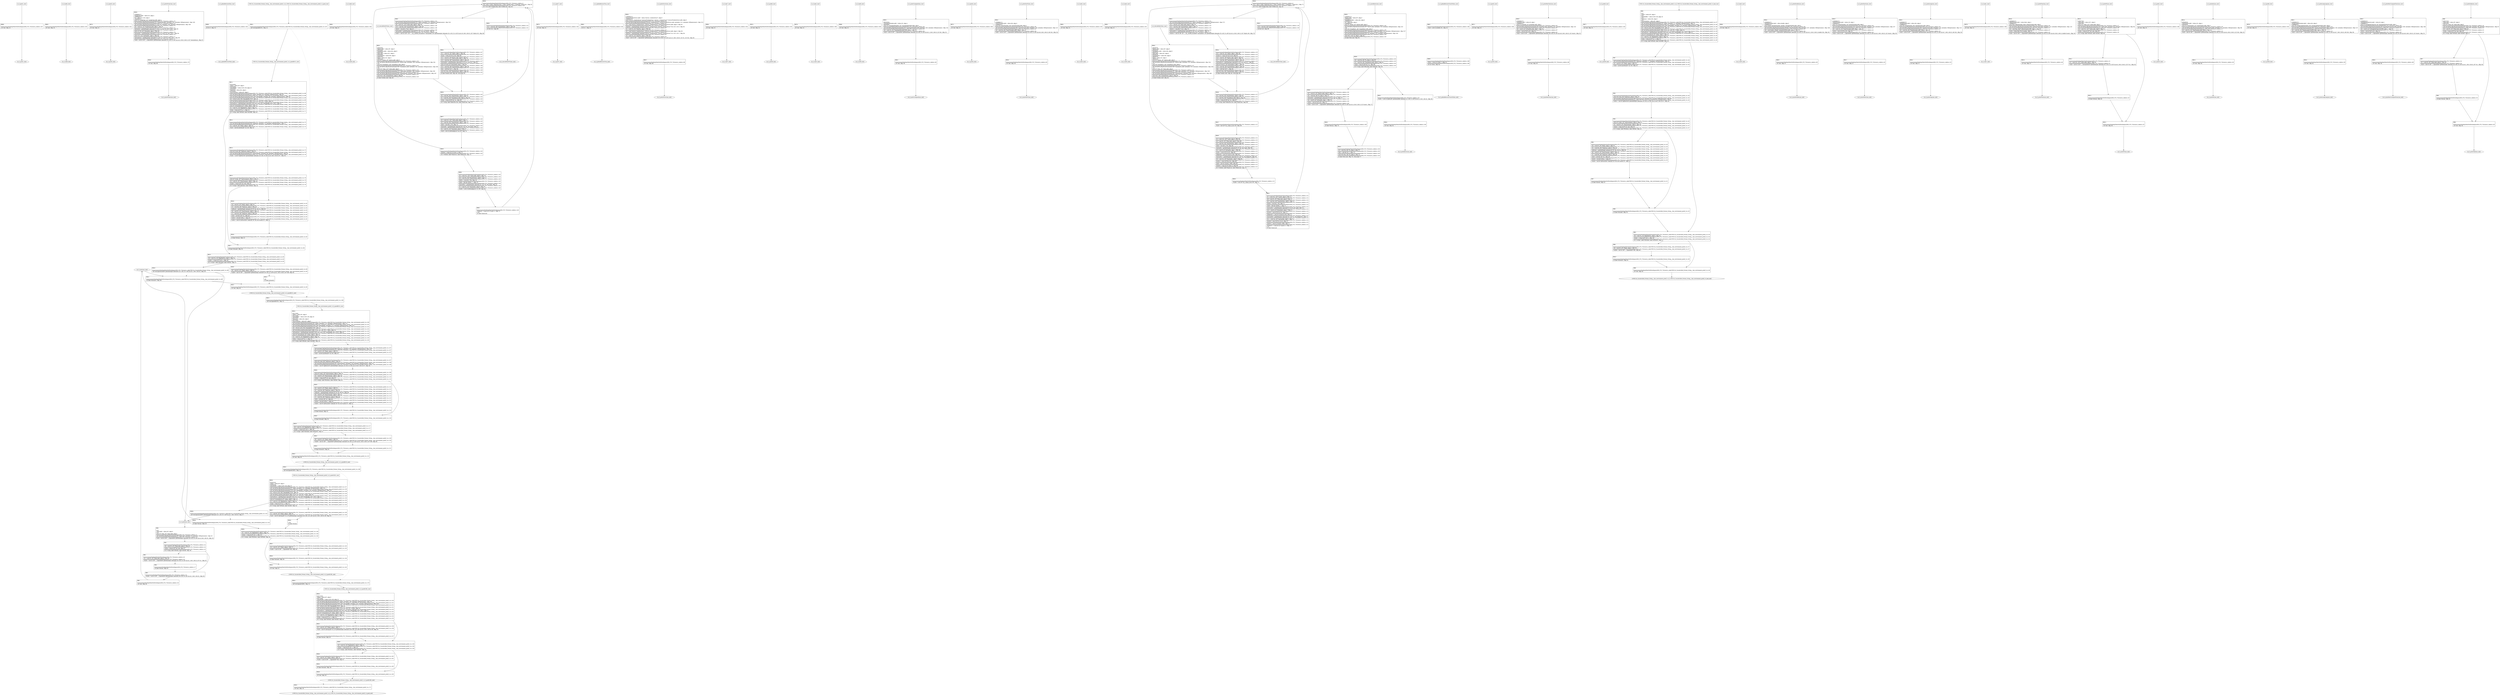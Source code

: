digraph "icfg graph" {
BBio_ll_good1_end [label="{io_ll_good1_end}"];
BBio_ll_bad6_end [label="{io_ll_bad6_end}"];
BBio_ll_good5_end [label="{io_ll_good5_end}"];
BBio_ll_printWcharLine_end [label="{io_ll_printWcharLine_end}"];
BBio_ll_globalReturnsFalse_end [label="{io_ll_globalReturnsFalse_end}"];
BBCWE134_Uncontrolled_Format_String__char_environment_printf_14_ll_CWE134_Uncontrolled_Format_String__char_environment_printf_14_good_end [label="{CWE134_Uncontrolled_Format_String__char_environment_printf_14_ll_CWE134_Uncontrolled_Format_String__char_environment_printf_14_good_end}"];
BBCWE134_Uncontrolled_Format_String__char_environment_printf_14_ll_goodG2B1_end [label="{CWE134_Uncontrolled_Format_String__char_environment_printf_14_ll_goodG2B1_end}"];
BBio_ll_bad8_end [label="{io_ll_bad8_end}"];
BBio_ll_decodeHexWChars_end [label="{io_ll_decodeHexWChars_end}"];
BBio_ll_good7_end [label="{io_ll_good7_end}"];
BBio_ll_globalReturnsTrue_end [label="{io_ll_globalReturnsTrue_end}"];
BBio_ll_printStructLine_end [label="{io_ll_printStructLine_end}"];
BBio_ll_bad7_end [label="{io_ll_bad7_end}"];
BBio_ll_good6_end [label="{io_ll_good6_end}"];
BBio_ll_bad2_end [label="{io_ll_bad2_end}"];
BBio_ll_bad9_end [label="{io_ll_bad9_end}"];
BBio_ll_printUnsignedLine_end [label="{io_ll_printUnsignedLine_end}"];
BBio_ll_good4_end [label="{io_ll_good4_end}"];
BBio_ll_printSizeTLine_end [label="{io_ll_printSizeTLine_end}"];
BBio_ll_bad5_end [label="{io_ll_bad5_end}"];
BBio_ll_printLine_end [label="{io_ll_printLine_end}"];
BBio_ll_bad4_end [label="{io_ll_bad4_end}"];
BBio_ll_decodeHexChars_end [label="{io_ll_decodeHexChars_end}"];
BBio_ll_printBytesLine_end [label="{io_ll_printBytesLine_end}"];
BBio_ll_globalReturnsTrueOrFalse_end [label="{io_ll_globalReturnsTrueOrFalse_end}"];
BBio_ll_good3_end [label="{io_ll_good3_end}"];
BBCWE134_Uncontrolled_Format_String__char_environment_printf_14_ll_goodB2G2_end [label="{CWE134_Uncontrolled_Format_String__char_environment_printf_14_ll_goodB2G2_end}"];
BBCWE134_Uncontrolled_Format_String__char_environment_printf_14_ll_goodG2B2_end [label="{CWE134_Uncontrolled_Format_String__char_environment_printf_14_ll_goodG2B2_end}"];
BBio_ll_printHexCharLine_end [label="{io_ll_printHexCharLine_end}"];
BBio_ll_good9_end [label="{io_ll_good9_end}"];
BBCWE134_Uncontrolled_Format_String__char_environment_printf_14_ll_CWE134_Uncontrolled_Format_String__char_environment_printf_14_bad_end [label="{CWE134_Uncontrolled_Format_String__char_environment_printf_14_ll_CWE134_Uncontrolled_Format_String__char_environment_printf_14_bad_end}"];
BBio_ll_bad3_end [label="{io_ll_bad3_end}"];
BBio_ll_printDoubleLine_end [label="{io_ll_printDoubleLine_end}"];
BBio_ll_printShortLine_end [label="{io_ll_printShortLine_end}"];
BBio_ll_printLongLine_end [label="{io_ll_printLongLine_end}"];
BBio_ll_bad1_end [label="{io_ll_bad1_end}"];
BBio_ll_printFloatLine_end [label="{io_ll_printFloatLine_end}"];
BBio_ll_printWLine_end [label="{io_ll_printWLine_end}"];
BBio_ll_good2_end [label="{io_ll_good2_end}"];
BBio_ll_printIntLine_end [label="{io_ll_printIntLine_end}"];
BBio_ll_good8_end [label="{io_ll_good8_end}"];
BBio_ll_printLongLongLine_end [label="{io_ll_printLongLongLine_end}"];
BBio_ll_printHexUnsignedCharLine_end [label="{io_ll_printHexUnsignedCharLine_end}"];
BBio_ll_printSinkLine_end [label="{io_ll_printSinkLine_end}"];
BBCWE134_Uncontrolled_Format_String__char_environment_printf_14_ll_goodB2G1_end [label="{CWE134_Uncontrolled_Format_String__char_environment_printf_14_ll_goodB2G1_end}"];
BBio_ll_good1_start [label="{io_ll_good1_start}", shape=record];
io_ll_good1BB69 [label="{BB69:\l\l/home/raoxue/Desktop/MemVerif/workspace/000_079_735/source_code/io.c:187\l
  ret void, !dbg !52\l
}", shape=record];
BBio_ll_bad6_start [label="{io_ll_bad6_start}", shape=record];
io_ll_bad6BB83 [label="{BB83:\l\l/home/raoxue/Desktop/MemVerif/workspace/000_079_735/source_code/io.c:203\l
  ret void, !dbg !52\l
}", shape=record];
BBio_ll_good5_start [label="{io_ll_good5_start}", shape=record];
io_ll_good5BB73 [label="{BB73:\l\l/home/raoxue/Desktop/MemVerif/workspace/000_079_735/source_code/io.c:191\l
  ret void, !dbg !52\l
}", shape=record];
BBio_ll_printWcharLine_start [label="{io_ll_printWcharLine_start}", shape=record];
io_ll_printWcharLineBB28 [label="{BB28:\l\l/:2698665472\l
  %wideChar.addr = alloca i32, align 4\l
/:2698665472\l
  %s = alloca [2 x i32], align 4\l
/:2698665472\l
  store i32 %wideChar, i32* %wideChar.addr, align 4\l
/home/raoxue/Desktop/MemVerif/workspace/000_079_735/source_code/io.c:70\l
  call void @llvm.dbg.declare(metadata i32* %wideChar.addr, metadata !162, metadata !DIExpression()), !dbg !163\l
/home/raoxue/Desktop/MemVerif/workspace/000_079_735/source_code/io.c:74\l
  call void @llvm.dbg.declare(metadata [2 x i32]* %s, metadata !164, metadata !DIExpression()), !dbg !168\l
/home/raoxue/Desktop/MemVerif/workspace/000_079_735/source_code/io.c:75\l
  %0 = load i32, i32* %wideChar.addr, align 4, !dbg !61\l
/home/raoxue/Desktop/MemVerif/workspace/000_079_735/source_code/io.c:75\l
  %arrayidx = getelementptr inbounds [2 x i32], [2 x i32]* %s, i64 0, i64 0, !dbg !62\l
/home/raoxue/Desktop/MemVerif/workspace/000_079_735/source_code/io.c:75\l
  store i32 %0, i32* %arrayidx, align 4, !dbg !63\l
/home/raoxue/Desktop/MemVerif/workspace/000_079_735/source_code/io.c:76\l
  %arrayidx1 = getelementptr inbounds [2 x i32], [2 x i32]* %s, i64 0, i64 1, !dbg !64\l
/home/raoxue/Desktop/MemVerif/workspace/000_079_735/source_code/io.c:76\l
  store i32 0, i32* %arrayidx1, align 4, !dbg !65\l
/home/raoxue/Desktop/MemVerif/workspace/000_079_735/source_code/io.c:77\l
  %arraydecay = getelementptr inbounds [2 x i32], [2 x i32]* %s, i64 0, i64 0, !dbg !66\l
/home/raoxue/Desktop/MemVerif/workspace/000_079_735/source_code/io.c:77\l
  %call = call i32 (i8*, ...) @printf(i8* getelementptr inbounds ([5 x i8], [5 x i8]* @.str.10, i64 0, i64 0), i32* %arraydecay), !dbg !67\l
}", shape=record];
io_ll_printWcharLineBB28 [label="{BB28:\l\l/:2698665472\l
  %wideChar.addr = alloca i32, align 4\l
/:2698665472\l
  %s = alloca [2 x i32], align 4\l
/:2698665472\l
  store i32 %wideChar, i32* %wideChar.addr, align 4\l
/home/raoxue/Desktop/MemVerif/workspace/000_079_735/source_code/io.c:70\l
  call void @llvm.dbg.declare(metadata i32* %wideChar.addr, metadata !162, metadata !DIExpression()), !dbg !163\l
/home/raoxue/Desktop/MemVerif/workspace/000_079_735/source_code/io.c:74\l
  call void @llvm.dbg.declare(metadata [2 x i32]* %s, metadata !164, metadata !DIExpression()), !dbg !168\l
/home/raoxue/Desktop/MemVerif/workspace/000_079_735/source_code/io.c:75\l
  %0 = load i32, i32* %wideChar.addr, align 4, !dbg !61\l
/home/raoxue/Desktop/MemVerif/workspace/000_079_735/source_code/io.c:75\l
  %arrayidx = getelementptr inbounds [2 x i32], [2 x i32]* %s, i64 0, i64 0, !dbg !62\l
/home/raoxue/Desktop/MemVerif/workspace/000_079_735/source_code/io.c:75\l
  store i32 %0, i32* %arrayidx, align 4, !dbg !63\l
/home/raoxue/Desktop/MemVerif/workspace/000_079_735/source_code/io.c:76\l
  %arrayidx1 = getelementptr inbounds [2 x i32], [2 x i32]* %s, i64 0, i64 1, !dbg !64\l
/home/raoxue/Desktop/MemVerif/workspace/000_079_735/source_code/io.c:76\l
  store i32 0, i32* %arrayidx1, align 4, !dbg !65\l
/home/raoxue/Desktop/MemVerif/workspace/000_079_735/source_code/io.c:77\l
  %arraydecay = getelementptr inbounds [2 x i32], [2 x i32]* %s, i64 0, i64 0, !dbg !66\l
/home/raoxue/Desktop/MemVerif/workspace/000_079_735/source_code/io.c:77\l
  %call = call i32 (i8*, ...) @printf(i8* getelementptr inbounds ([5 x i8], [5 x i8]* @.str.10, i64 0, i64 0), i32* %arraydecay), !dbg !67\l
}", shape=record];
io_ll_printWcharLineBB29 [label="{BB29:\l\l/home/raoxue/Desktop/MemVerif/workspace/000_079_735/source_code/io.c:78\l
  ret void, !dbg !68\l
}", shape=record];
BBio_ll_globalReturnsFalse_start [label="{io_ll_globalReturnsFalse_start}", shape=record];
io_ll_globalReturnsFalseBB66 [label="{BB66:\l\l/home/raoxue/Desktop/MemVerif/workspace/000_079_735/source_code/io.c:163\l
  ret i32 0, !dbg !52\l
}", shape=record];
BBCWE134_Uncontrolled_Format_String__char_environment_printf_14_ll_CWE134_Uncontrolled_Format_String__char_environment_printf_14_good_start [label="{CWE134_Uncontrolled_Format_String__char_environment_printf_14_ll_CWE134_Uncontrolled_Format_String__char_environment_printf_14_good_start}", shape=record];
CWE134_Uncontrolled_Format_String__char_environment_printf_14_ll_CWE134_Uncontrolled_Format_String__char_environment_printf_14_goodBB51 [label="{BB51:\l\l/home/raoxue/Desktop/MemVerif/workspace/000_079_735/source_code/CWE134_Uncontrolled_Format_String__char_environment_printf_14.c:167\l
  call void @goodB2G1(), !dbg !12\l
}", shape=record];
CWE134_Uncontrolled_Format_String__char_environment_printf_14_ll_CWE134_Uncontrolled_Format_String__char_environment_printf_14_goodBB51 [label="{BB51:\l\l/home/raoxue/Desktop/MemVerif/workspace/000_079_735/source_code/CWE134_Uncontrolled_Format_String__char_environment_printf_14.c:167\l
  call void @goodB2G1(), !dbg !12\l
}", shape=record];
CWE134_Uncontrolled_Format_String__char_environment_printf_14_ll_CWE134_Uncontrolled_Format_String__char_environment_printf_14_goodBB52 [label="{BB52:\l\l/home/raoxue/Desktop/MemVerif/workspace/000_079_735/source_code/CWE134_Uncontrolled_Format_String__char_environment_printf_14.c:168\l
  call void @goodB2G2(), !dbg !13\l
}", shape=record];
CWE134_Uncontrolled_Format_String__char_environment_printf_14_ll_CWE134_Uncontrolled_Format_String__char_environment_printf_14_goodBB52 [label="{BB52:\l\l/home/raoxue/Desktop/MemVerif/workspace/000_079_735/source_code/CWE134_Uncontrolled_Format_String__char_environment_printf_14.c:168\l
  call void @goodB2G2(), !dbg !13\l
}", shape=record];
CWE134_Uncontrolled_Format_String__char_environment_printf_14_ll_CWE134_Uncontrolled_Format_String__char_environment_printf_14_goodBB53 [label="{BB53:\l\l/home/raoxue/Desktop/MemVerif/workspace/000_079_735/source_code/CWE134_Uncontrolled_Format_String__char_environment_printf_14.c:169\l
  call void @goodG2B1(), !dbg !14\l
}", shape=record];
CWE134_Uncontrolled_Format_String__char_environment_printf_14_ll_CWE134_Uncontrolled_Format_String__char_environment_printf_14_goodBB53 [label="{BB53:\l\l/home/raoxue/Desktop/MemVerif/workspace/000_079_735/source_code/CWE134_Uncontrolled_Format_String__char_environment_printf_14.c:169\l
  call void @goodG2B1(), !dbg !14\l
}", shape=record];
CWE134_Uncontrolled_Format_String__char_environment_printf_14_ll_CWE134_Uncontrolled_Format_String__char_environment_printf_14_goodBB54 [label="{BB54:\l\l/home/raoxue/Desktop/MemVerif/workspace/000_079_735/source_code/CWE134_Uncontrolled_Format_String__char_environment_printf_14.c:170\l
  call void @goodG2B2(), !dbg !15\l
}", shape=record];
CWE134_Uncontrolled_Format_String__char_environment_printf_14_ll_CWE134_Uncontrolled_Format_String__char_environment_printf_14_goodBB54 [label="{BB54:\l\l/home/raoxue/Desktop/MemVerif/workspace/000_079_735/source_code/CWE134_Uncontrolled_Format_String__char_environment_printf_14.c:170\l
  call void @goodG2B2(), !dbg !15\l
}", shape=record];
CWE134_Uncontrolled_Format_String__char_environment_printf_14_ll_CWE134_Uncontrolled_Format_String__char_environment_printf_14_goodBB55 [label="{BB55:\l\l/home/raoxue/Desktop/MemVerif/workspace/000_079_735/source_code/CWE134_Uncontrolled_Format_String__char_environment_printf_14.c:171\l
  ret void, !dbg !16\l
}", shape=record];
BBCWE134_Uncontrolled_Format_String__char_environment_printf_14_ll_goodG2B1_start [label="{CWE134_Uncontrolled_Format_String__char_environment_printf_14_ll_goodG2B1_start}", shape=record];
CWE134_Uncontrolled_Format_String__char_environment_printf_14_ll_goodG2B1BB35 [label="{BB35:\l\l/:93281016\l
  %data = alloca i8*, align 8\l
/:93281016\l
  %dataBuffer = alloca [100 x i8], align 16\l
/home/raoxue/Desktop/MemVerif/workspace/000_079_735/source_code/CWE134_Uncontrolled_Format_String__char_environment_printf_14.c:127\l
  call void @llvm.dbg.declare(metadata i8** %data, metadata !154, metadata !DIExpression()), !dbg !155\l
/home/raoxue/Desktop/MemVerif/workspace/000_079_735/source_code/CWE134_Uncontrolled_Format_String__char_environment_printf_14.c:128\l
  call void @llvm.dbg.declare(metadata [100 x i8]* %dataBuffer, metadata !156, metadata !DIExpression()), !dbg !157\l
/home/raoxue/Desktop/MemVerif/workspace/000_079_735/source_code/CWE134_Uncontrolled_Format_String__char_environment_printf_14.c:128\l
  %0 = bitcast [100 x i8]* %dataBuffer to i8*, !dbg !20\l
/home/raoxue/Desktop/MemVerif/workspace/000_079_735/source_code/CWE134_Uncontrolled_Format_String__char_environment_printf_14.c:128\l
  call void @llvm.memset.p0i8.i64(i8* align 16 %0, i8 0, i64 100, i1 false), !dbg !20\l
/home/raoxue/Desktop/MemVerif/workspace/000_079_735/source_code/CWE134_Uncontrolled_Format_String__char_environment_printf_14.c:129\l
  %arraydecay = getelementptr inbounds [100 x i8], [100 x i8]* %dataBuffer, i64 0, i64 0, !dbg !21\l
/home/raoxue/Desktop/MemVerif/workspace/000_079_735/source_code/CWE134_Uncontrolled_Format_String__char_environment_printf_14.c:129\l
  store i8* %arraydecay, i8** %data, align 8, !dbg !22\l
/home/raoxue/Desktop/MemVerif/workspace/000_079_735/source_code/CWE134_Uncontrolled_Format_String__char_environment_printf_14.c:130\l
  %1 = load i32, i32* @globalFive, align 4, !dbg !23\l
/home/raoxue/Desktop/MemVerif/workspace/000_079_735/source_code/CWE134_Uncontrolled_Format_String__char_environment_printf_14.c:130\l
  %cmp = icmp ne i32 %1, 5, !dbg !25\l
/home/raoxue/Desktop/MemVerif/workspace/000_079_735/source_code/CWE134_Uncontrolled_Format_String__char_environment_printf_14.c:130\l
  br i1 %cmp, label %if.then, label %if.else, !dbg !26\l
}", shape=record];
CWE134_Uncontrolled_Format_String__char_environment_printf_14_ll_goodG2B1BB36 [label="{BB36:\l\l/home/raoxue/Desktop/MemVerif/workspace/000_079_735/source_code/CWE134_Uncontrolled_Format_String__char_environment_printf_14.c:133\l
  call void @printLine(i8* getelementptr inbounds ([21 x i8], [21 x i8]* @.str.1, i64 0, i64 0)), !dbg !27\l
}", shape=record];
CWE134_Uncontrolled_Format_String__char_environment_printf_14_ll_goodG2B1BB36 [label="{BB36:\l\l/home/raoxue/Desktop/MemVerif/workspace/000_079_735/source_code/CWE134_Uncontrolled_Format_String__char_environment_printf_14.c:133\l
  call void @printLine(i8* getelementptr inbounds ([21 x i8], [21 x i8]* @.str.1, i64 0, i64 0)), !dbg !27\l
}", shape=record];
CWE134_Uncontrolled_Format_String__char_environment_printf_14_ll_goodG2B1BB38 [label="{BB38:\l\l/home/raoxue/Desktop/MemVerif/workspace/000_079_735/source_code/CWE134_Uncontrolled_Format_String__char_environment_printf_14.c:134\l
  br label %if.end, !dbg !29\l
}", shape=record];
CWE134_Uncontrolled_Format_String__char_environment_printf_14_ll_goodG2B1BB37 [label="{BB37:\l\l/home/raoxue/Desktop/MemVerif/workspace/000_079_735/source_code/CWE134_Uncontrolled_Format_String__char_environment_printf_14.c:138\l
  %2 = load i8*, i8** %data, align 8, !dbg !30\l
/home/raoxue/Desktop/MemVerif/workspace/000_079_735/source_code/CWE134_Uncontrolled_Format_String__char_environment_printf_14.c:138\l
  %call = call i8* @strcpy(i8* %2, i8* getelementptr inbounds ([16 x i8], [16 x i8]* @.str.3, i64 0, i64 0)) #6, !dbg !32\l
}", shape=record];
CWE134_Uncontrolled_Format_String__char_environment_printf_14_ll_goodG2B1BB37 [label="{BB37:\l\l/home/raoxue/Desktop/MemVerif/workspace/000_079_735/source_code/CWE134_Uncontrolled_Format_String__char_environment_printf_14.c:138\l
  %2 = load i8*, i8** %data, align 8, !dbg !30\l
/home/raoxue/Desktop/MemVerif/workspace/000_079_735/source_code/CWE134_Uncontrolled_Format_String__char_environment_printf_14.c:138\l
  %call = call i8* @strcpy(i8* %2, i8* getelementptr inbounds ([16 x i8], [16 x i8]* @.str.3, i64 0, i64 0)) #6, !dbg !32\l
}", shape=record];
CWE134_Uncontrolled_Format_String__char_environment_printf_14_ll_goodG2B1BB40 [label="{BB40:\l\l/:138\l
  br label %if.end\l
}", shape=record];
CWE134_Uncontrolled_Format_String__char_environment_printf_14_ll_goodG2B1BB39 [label="{BB39:\l\l/home/raoxue/Desktop/MemVerif/workspace/000_079_735/source_code/CWE134_Uncontrolled_Format_String__char_environment_printf_14.c:140\l
  %3 = load i32, i32* @globalFive, align 4, !dbg !33\l
/home/raoxue/Desktop/MemVerif/workspace/000_079_735/source_code/CWE134_Uncontrolled_Format_String__char_environment_printf_14.c:140\l
  %cmp1 = icmp eq i32 %3, 5, !dbg !35\l
/home/raoxue/Desktop/MemVerif/workspace/000_079_735/source_code/CWE134_Uncontrolled_Format_String__char_environment_printf_14.c:140\l
  br i1 %cmp1, label %if.then2, label %if.end4, !dbg !36\l
}", shape=record];
CWE134_Uncontrolled_Format_String__char_environment_printf_14_ll_goodG2B1BB41 [label="{BB41:\l\l/home/raoxue/Desktop/MemVerif/workspace/000_079_735/source_code/CWE134_Uncontrolled_Format_String__char_environment_printf_14.c:143\l
  %4 = load i8*, i8** %data, align 8, !dbg !37\l
/home/raoxue/Desktop/MemVerif/workspace/000_079_735/source_code/CWE134_Uncontrolled_Format_String__char_environment_printf_14.c:143\l
  %call3 = call i32 (i8*, ...) @printf(i8* %4), !dbg !39\l
}", shape=record];
CWE134_Uncontrolled_Format_String__char_environment_printf_14_ll_goodG2B1BB41 [label="{BB41:\l\l/home/raoxue/Desktop/MemVerif/workspace/000_079_735/source_code/CWE134_Uncontrolled_Format_String__char_environment_printf_14.c:143\l
  %4 = load i8*, i8** %data, align 8, !dbg !37\l
/home/raoxue/Desktop/MemVerif/workspace/000_079_735/source_code/CWE134_Uncontrolled_Format_String__char_environment_printf_14.c:143\l
  %call3 = call i32 (i8*, ...) @printf(i8* %4), !dbg !39\l
}", shape=record];
CWE134_Uncontrolled_Format_String__char_environment_printf_14_ll_goodG2B1BB43 [label="{BB43:\l\l/home/raoxue/Desktop/MemVerif/workspace/000_079_735/source_code/CWE134_Uncontrolled_Format_String__char_environment_printf_14.c:144\l
  br label %if.end4, !dbg !40\l
}", shape=record];
CWE134_Uncontrolled_Format_String__char_environment_printf_14_ll_goodG2B1BB42 [label="{BB42:\l\l/home/raoxue/Desktop/MemVerif/workspace/000_079_735/source_code/CWE134_Uncontrolled_Format_String__char_environment_printf_14.c:145\l
  ret void, !dbg !41\l
}", shape=record];
BBio_ll_bad8_start [label="{io_ll_bad8_start}", shape=record];
io_ll_bad8BB85 [label="{BB85:\l\l/home/raoxue/Desktop/MemVerif/workspace/000_079_735/source_code/io.c:205\l
  ret void, !dbg !52\l
}", shape=record];
BBio_ll_decodeHexWChars_start [label="{io_ll_decodeHexWChars_start}", shape=record];
io_ll_decodeHexWCharsBB55 [label="{BB55:\l\l/:86395464\l
  %bytes.addr = alloca i8*, align 8\l
/:86395464\l
  %numBytes.addr = alloca i64, align 8\l
/:86395464\l
  %hex.addr = alloca i32*, align 8\l
/:86395464\l
  %numWritten = alloca i64, align 8\l
/:86395464\l
  %byte = alloca i32, align 4\l
/:86395464\l
  store i8* %bytes, i8** %bytes.addr, align 8\l
/home/raoxue/Desktop/MemVerif/workspace/000_079_735/source_code/io.c:135\l
  call void @llvm.dbg.declare(metadata i8** %bytes.addr, metadata !290, metadata !DIExpression()), !dbg !291\l
/:135\l
  store i64 %numBytes, i64* %numBytes.addr, align 8\l
/home/raoxue/Desktop/MemVerif/workspace/000_079_735/source_code/io.c:135\l
  call void @llvm.dbg.declare(metadata i64* %numBytes.addr, metadata !292, metadata !DIExpression()), !dbg !293\l
/:135\l
  store i32* %hex, i32** %hex.addr, align 8\l
/home/raoxue/Desktop/MemVerif/workspace/000_079_735/source_code/io.c:135\l
  call void @llvm.dbg.declare(metadata i32** %hex.addr, metadata !294, metadata !DIExpression()), !dbg !295\l
/home/raoxue/Desktop/MemVerif/workspace/000_079_735/source_code/io.c:137\l
  call void @llvm.dbg.declare(metadata i64* %numWritten, metadata !296, metadata !DIExpression()), !dbg !297\l
/home/raoxue/Desktop/MemVerif/workspace/000_079_735/source_code/io.c:137\l
  store i64 0, i64* %numWritten, align 8, !dbg !65\l
/home/raoxue/Desktop/MemVerif/workspace/000_079_735/source_code/io.c:143\l
  br label %while.cond, !dbg !66\l
}", shape=record];
io_ll_decodeHexWCharsBB56 [label="{BB56:\l\l/home/raoxue/Desktop/MemVerif/workspace/000_079_735/source_code/io.c:143\l
  %0 = load i64, i64* %numWritten, align 8, !dbg !67\l
/home/raoxue/Desktop/MemVerif/workspace/000_079_735/source_code/io.c:143\l
  %1 = load i64, i64* %numBytes.addr, align 8, !dbg !68\l
/home/raoxue/Desktop/MemVerif/workspace/000_079_735/source_code/io.c:143\l
  %cmp = icmp ult i64 %0, %1, !dbg !69\l
/home/raoxue/Desktop/MemVerif/workspace/000_079_735/source_code/io.c:143\l
  br i1 %cmp, label %land.lhs.true, label %land.end, !dbg !70\l
}", shape=record];
io_ll_decodeHexWCharsBB57 [label="{BB57:\l\l/home/raoxue/Desktop/MemVerif/workspace/000_079_735/source_code/io.c:143\l
  %2 = load i32*, i32** %hex.addr, align 8, !dbg !71\l
/home/raoxue/Desktop/MemVerif/workspace/000_079_735/source_code/io.c:143\l
  %3 = load i64, i64* %numWritten, align 8, !dbg !72\l
/home/raoxue/Desktop/MemVerif/workspace/000_079_735/source_code/io.c:143\l
  %mul = mul i64 2, %3, !dbg !73\l
/home/raoxue/Desktop/MemVerif/workspace/000_079_735/source_code/io.c:143\l
  %arrayidx = getelementptr inbounds i32, i32* %2, i64 %mul, !dbg !71\l
/home/raoxue/Desktop/MemVerif/workspace/000_079_735/source_code/io.c:143\l
  %4 = load i32, i32* %arrayidx, align 4, !dbg !71\l
/home/raoxue/Desktop/MemVerif/workspace/000_079_735/source_code/io.c:143\l
  %call = call i32 @iswxdigit(i32 %4) #5, !dbg !74\l
}", shape=record];
io_ll_decodeHexWCharsBB57 [label="{BB57:\l\l/home/raoxue/Desktop/MemVerif/workspace/000_079_735/source_code/io.c:143\l
  %2 = load i32*, i32** %hex.addr, align 8, !dbg !71\l
/home/raoxue/Desktop/MemVerif/workspace/000_079_735/source_code/io.c:143\l
  %3 = load i64, i64* %numWritten, align 8, !dbg !72\l
/home/raoxue/Desktop/MemVerif/workspace/000_079_735/source_code/io.c:143\l
  %mul = mul i64 2, %3, !dbg !73\l
/home/raoxue/Desktop/MemVerif/workspace/000_079_735/source_code/io.c:143\l
  %arrayidx = getelementptr inbounds i32, i32* %2, i64 %mul, !dbg !71\l
/home/raoxue/Desktop/MemVerif/workspace/000_079_735/source_code/io.c:143\l
  %4 = load i32, i32* %arrayidx, align 4, !dbg !71\l
/home/raoxue/Desktop/MemVerif/workspace/000_079_735/source_code/io.c:143\l
  %call = call i32 @iswxdigit(i32 %4) #5, !dbg !74\l
}", shape=record];
io_ll_decodeHexWCharsBB59 [label="{BB59:\l\l/home/raoxue/Desktop/MemVerif/workspace/000_079_735/source_code/io.c:143\l
  %tobool = icmp ne i32 %call, 0, !dbg !74\l
/home/raoxue/Desktop/MemVerif/workspace/000_079_735/source_code/io.c:143\l
  br i1 %tobool, label %land.rhs, label %land.end, !dbg !75\l
}", shape=record];
io_ll_decodeHexWCharsBB60 [label="{BB60:\l\l/home/raoxue/Desktop/MemVerif/workspace/000_079_735/source_code/io.c:143\l
  %5 = load i32*, i32** %hex.addr, align 8, !dbg !76\l
/home/raoxue/Desktop/MemVerif/workspace/000_079_735/source_code/io.c:143\l
  %6 = load i64, i64* %numWritten, align 8, !dbg !77\l
/home/raoxue/Desktop/MemVerif/workspace/000_079_735/source_code/io.c:143\l
  %mul1 = mul i64 2, %6, !dbg !78\l
/home/raoxue/Desktop/MemVerif/workspace/000_079_735/source_code/io.c:143\l
  %add = add i64 %mul1, 1, !dbg !79\l
/home/raoxue/Desktop/MemVerif/workspace/000_079_735/source_code/io.c:143\l
  %arrayidx2 = getelementptr inbounds i32, i32* %5, i64 %add, !dbg !76\l
/home/raoxue/Desktop/MemVerif/workspace/000_079_735/source_code/io.c:143\l
  %7 = load i32, i32* %arrayidx2, align 4, !dbg !76\l
/home/raoxue/Desktop/MemVerif/workspace/000_079_735/source_code/io.c:143\l
  %call3 = call i32 @iswxdigit(i32 %7) #5, !dbg !80\l
}", shape=record];
io_ll_decodeHexWCharsBB60 [label="{BB60:\l\l/home/raoxue/Desktop/MemVerif/workspace/000_079_735/source_code/io.c:143\l
  %5 = load i32*, i32** %hex.addr, align 8, !dbg !76\l
/home/raoxue/Desktop/MemVerif/workspace/000_079_735/source_code/io.c:143\l
  %6 = load i64, i64* %numWritten, align 8, !dbg !77\l
/home/raoxue/Desktop/MemVerif/workspace/000_079_735/source_code/io.c:143\l
  %mul1 = mul i64 2, %6, !dbg !78\l
/home/raoxue/Desktop/MemVerif/workspace/000_079_735/source_code/io.c:143\l
  %add = add i64 %mul1, 1, !dbg !79\l
/home/raoxue/Desktop/MemVerif/workspace/000_079_735/source_code/io.c:143\l
  %arrayidx2 = getelementptr inbounds i32, i32* %5, i64 %add, !dbg !76\l
/home/raoxue/Desktop/MemVerif/workspace/000_079_735/source_code/io.c:143\l
  %7 = load i32, i32* %arrayidx2, align 4, !dbg !76\l
/home/raoxue/Desktop/MemVerif/workspace/000_079_735/source_code/io.c:143\l
  %call3 = call i32 @iswxdigit(i32 %7) #5, !dbg !80\l
}", shape=record];
io_ll_decodeHexWCharsBB61 [label="{BB61:\l\l/home/raoxue/Desktop/MemVerif/workspace/000_079_735/source_code/io.c:143\l
  %tobool4 = icmp ne i32 %call3, 0, !dbg !75\l
/:143\l
  br label %land.end\l
}", shape=record];
io_ll_decodeHexWCharsBB58 [label="{BB58:\l\l/home/raoxue/Desktop/MemVerif/workspace/000_079_735/source_code/io.c:0\l
  %8 = phi i1 [ false, %land.lhs.true ], [ false, %while.cond ], [ %tobool4, %land.rhs ], !dbg !81\l
/home/raoxue/Desktop/MemVerif/workspace/000_079_735/source_code/io.c:143\l
  br i1 %8, label %while.body, label %while.end, !dbg !66\l
}", shape=record];
io_ll_decodeHexWCharsBB62 [label="{BB62:\l\l/home/raoxue/Desktop/MemVerif/workspace/000_079_735/source_code/io.c:145\l
  call void @llvm.dbg.declare(metadata i32* %byte, metadata !314, metadata !DIExpression()), !dbg !316\l
/home/raoxue/Desktop/MemVerif/workspace/000_079_735/source_code/io.c:146\l
  %9 = load i32*, i32** %hex.addr, align 8, !dbg !85\l
/home/raoxue/Desktop/MemVerif/workspace/000_079_735/source_code/io.c:146\l
  %10 = load i64, i64* %numWritten, align 8, !dbg !86\l
/home/raoxue/Desktop/MemVerif/workspace/000_079_735/source_code/io.c:146\l
  %mul5 = mul i64 2, %10, !dbg !87\l
/home/raoxue/Desktop/MemVerif/workspace/000_079_735/source_code/io.c:146\l
  %arrayidx6 = getelementptr inbounds i32, i32* %9, i64 %mul5, !dbg !85\l
/home/raoxue/Desktop/MemVerif/workspace/000_079_735/source_code/io.c:146\l
  %call7 = call i32 (i32*, i32*, ...) @__isoc99_swscanf(i32* %arrayidx6, i32* getelementptr inbounds ([5 x i32], [5 x i32]* @.str.16, i64 0, i64 0), i32* %byte) #5, !dbg !88\l
}", shape=record];
io_ll_decodeHexWCharsBB62 [label="{BB62:\l\l/home/raoxue/Desktop/MemVerif/workspace/000_079_735/source_code/io.c:145\l
  call void @llvm.dbg.declare(metadata i32* %byte, metadata !314, metadata !DIExpression()), !dbg !316\l
/home/raoxue/Desktop/MemVerif/workspace/000_079_735/source_code/io.c:146\l
  %9 = load i32*, i32** %hex.addr, align 8, !dbg !85\l
/home/raoxue/Desktop/MemVerif/workspace/000_079_735/source_code/io.c:146\l
  %10 = load i64, i64* %numWritten, align 8, !dbg !86\l
/home/raoxue/Desktop/MemVerif/workspace/000_079_735/source_code/io.c:146\l
  %mul5 = mul i64 2, %10, !dbg !87\l
/home/raoxue/Desktop/MemVerif/workspace/000_079_735/source_code/io.c:146\l
  %arrayidx6 = getelementptr inbounds i32, i32* %9, i64 %mul5, !dbg !85\l
/home/raoxue/Desktop/MemVerif/workspace/000_079_735/source_code/io.c:146\l
  %call7 = call i32 (i32*, i32*, ...) @__isoc99_swscanf(i32* %arrayidx6, i32* getelementptr inbounds ([5 x i32], [5 x i32]* @.str.16, i64 0, i64 0), i32* %byte) #5, !dbg !88\l
}", shape=record];
io_ll_decodeHexWCharsBB64 [label="{BB64:\l\l/home/raoxue/Desktop/MemVerif/workspace/000_079_735/source_code/io.c:147\l
  %11 = load i32, i32* %byte, align 4, !dbg !89\l
/home/raoxue/Desktop/MemVerif/workspace/000_079_735/source_code/io.c:147\l
  %conv = trunc i32 %11 to i8, !dbg !90\l
/home/raoxue/Desktop/MemVerif/workspace/000_079_735/source_code/io.c:147\l
  %12 = load i8*, i8** %bytes.addr, align 8, !dbg !91\l
/home/raoxue/Desktop/MemVerif/workspace/000_079_735/source_code/io.c:147\l
  %13 = load i64, i64* %numWritten, align 8, !dbg !92\l
/home/raoxue/Desktop/MemVerif/workspace/000_079_735/source_code/io.c:147\l
  %arrayidx8 = getelementptr inbounds i8, i8* %12, i64 %13, !dbg !91\l
/home/raoxue/Desktop/MemVerif/workspace/000_079_735/source_code/io.c:147\l
  store i8 %conv, i8* %arrayidx8, align 1, !dbg !93\l
/home/raoxue/Desktop/MemVerif/workspace/000_079_735/source_code/io.c:148\l
  %14 = load i64, i64* %numWritten, align 8, !dbg !94\l
/home/raoxue/Desktop/MemVerif/workspace/000_079_735/source_code/io.c:148\l
  %inc = add i64 %14, 1, !dbg !94\l
/home/raoxue/Desktop/MemVerif/workspace/000_079_735/source_code/io.c:148\l
  store i64 %inc, i64* %numWritten, align 8, !dbg !94\l
/home/raoxue/Desktop/MemVerif/workspace/000_079_735/source_code/io.c:143\l
  br label %while.cond, !dbg !66, !llvm.loop !95\l
}", shape=record];
io_ll_decodeHexWCharsBB63 [label="{BB63:\l\l/home/raoxue/Desktop/MemVerif/workspace/000_079_735/source_code/io.c:151\l
  %15 = load i64, i64* %numWritten, align 8, !dbg !98\l
/home/raoxue/Desktop/MemVerif/workspace/000_079_735/source_code/io.c:151\l
  ret i64 %15, !dbg !99\l
}", shape=record];
BBio_ll_good7_start [label="{io_ll_good7_start}", shape=record];
io_ll_good7BB75 [label="{BB75:\l\l/home/raoxue/Desktop/MemVerif/workspace/000_079_735/source_code/io.c:193\l
  ret void, !dbg !52\l
}", shape=record];
BBio_ll_globalReturnsTrue_start [label="{io_ll_globalReturnsTrue_start}", shape=record];
io_ll_globalReturnsTrueBB65 [label="{BB65:\l\l/home/raoxue/Desktop/MemVerif/workspace/000_079_735/source_code/io.c:158\l
  ret i32 1, !dbg !52\l
}", shape=record];
BBio_ll_printStructLine_start [label="{io_ll_printStructLine_start}", shape=record];
io_ll_printStructLineBB36 [label="{BB36:\l\l/:2698665472\l
  %structTwoIntsStruct.addr = alloca %struct._twoIntsStruct*, align 8\l
/:2698665472\l
  store %struct._twoIntsStruct* %structTwoIntsStruct, %struct._twoIntsStruct** %structTwoIntsStruct.addr, align 8\l
/home/raoxue/Desktop/MemVerif/workspace/000_079_735/source_code/io.c:95\l
  call void @llvm.dbg.declare(metadata %struct._twoIntsStruct** %structTwoIntsStruct.addr, metadata !212, metadata !DIExpression()), !dbg !213\l
/home/raoxue/Desktop/MemVerif/workspace/000_079_735/source_code/io.c:97\l
  %0 = load %struct._twoIntsStruct*, %struct._twoIntsStruct** %structTwoIntsStruct.addr, align 8, !dbg !61\l
/home/raoxue/Desktop/MemVerif/workspace/000_079_735/source_code/io.c:97\l
  %intOne = getelementptr inbounds %struct._twoIntsStruct, %struct._twoIntsStruct* %0, i32 0, i32 0, !dbg !62\l
/home/raoxue/Desktop/MemVerif/workspace/000_079_735/source_code/io.c:97\l
  %1 = load i32, i32* %intOne, align 4, !dbg !62\l
/home/raoxue/Desktop/MemVerif/workspace/000_079_735/source_code/io.c:97\l
  %2 = load %struct._twoIntsStruct*, %struct._twoIntsStruct** %structTwoIntsStruct.addr, align 8, !dbg !63\l
/home/raoxue/Desktop/MemVerif/workspace/000_079_735/source_code/io.c:97\l
  %intTwo = getelementptr inbounds %struct._twoIntsStruct, %struct._twoIntsStruct* %2, i32 0, i32 1, !dbg !64\l
/home/raoxue/Desktop/MemVerif/workspace/000_079_735/source_code/io.c:97\l
  %3 = load i32, i32* %intTwo, align 4, !dbg !64\l
/home/raoxue/Desktop/MemVerif/workspace/000_079_735/source_code/io.c:97\l
  %call = call i32 (i8*, ...) @printf(i8* getelementptr inbounds ([10 x i8], [10 x i8]* @.str.13, i64 0, i64 0), i32 %1, i32 %3), !dbg !65\l
}", shape=record];
io_ll_printStructLineBB36 [label="{BB36:\l\l/:2698665472\l
  %structTwoIntsStruct.addr = alloca %struct._twoIntsStruct*, align 8\l
/:2698665472\l
  store %struct._twoIntsStruct* %structTwoIntsStruct, %struct._twoIntsStruct** %structTwoIntsStruct.addr, align 8\l
/home/raoxue/Desktop/MemVerif/workspace/000_079_735/source_code/io.c:95\l
  call void @llvm.dbg.declare(metadata %struct._twoIntsStruct** %structTwoIntsStruct.addr, metadata !212, metadata !DIExpression()), !dbg !213\l
/home/raoxue/Desktop/MemVerif/workspace/000_079_735/source_code/io.c:97\l
  %0 = load %struct._twoIntsStruct*, %struct._twoIntsStruct** %structTwoIntsStruct.addr, align 8, !dbg !61\l
/home/raoxue/Desktop/MemVerif/workspace/000_079_735/source_code/io.c:97\l
  %intOne = getelementptr inbounds %struct._twoIntsStruct, %struct._twoIntsStruct* %0, i32 0, i32 0, !dbg !62\l
/home/raoxue/Desktop/MemVerif/workspace/000_079_735/source_code/io.c:97\l
  %1 = load i32, i32* %intOne, align 4, !dbg !62\l
/home/raoxue/Desktop/MemVerif/workspace/000_079_735/source_code/io.c:97\l
  %2 = load %struct._twoIntsStruct*, %struct._twoIntsStruct** %structTwoIntsStruct.addr, align 8, !dbg !63\l
/home/raoxue/Desktop/MemVerif/workspace/000_079_735/source_code/io.c:97\l
  %intTwo = getelementptr inbounds %struct._twoIntsStruct, %struct._twoIntsStruct* %2, i32 0, i32 1, !dbg !64\l
/home/raoxue/Desktop/MemVerif/workspace/000_079_735/source_code/io.c:97\l
  %3 = load i32, i32* %intTwo, align 4, !dbg !64\l
/home/raoxue/Desktop/MemVerif/workspace/000_079_735/source_code/io.c:97\l
  %call = call i32 (i8*, ...) @printf(i8* getelementptr inbounds ([10 x i8], [10 x i8]* @.str.13, i64 0, i64 0), i32 %1, i32 %3), !dbg !65\l
}", shape=record];
io_ll_printStructLineBB37 [label="{BB37:\l\l/home/raoxue/Desktop/MemVerif/workspace/000_079_735/source_code/io.c:98\l
  ret void, !dbg !66\l
}", shape=record];
BBio_ll_bad7_start [label="{io_ll_bad7_start}", shape=record];
io_ll_bad7BB84 [label="{BB84:\l\l/home/raoxue/Desktop/MemVerif/workspace/000_079_735/source_code/io.c:204\l
  ret void, !dbg !52\l
}", shape=record];
BBio_ll_good6_start [label="{io_ll_good6_start}", shape=record];
io_ll_good6BB74 [label="{BB74:\l\l/home/raoxue/Desktop/MemVerif/workspace/000_079_735/source_code/io.c:192\l
  ret void, !dbg !52\l
}", shape=record];
BBio_ll_bad2_start [label="{io_ll_bad2_start}", shape=record];
io_ll_bad2BB79 [label="{BB79:\l\l/home/raoxue/Desktop/MemVerif/workspace/000_079_735/source_code/io.c:199\l
  ret void, !dbg !52\l
}", shape=record];
BBio_ll_bad9_start [label="{io_ll_bad9_start}", shape=record];
io_ll_bad9BB86 [label="{BB86:\l\l/home/raoxue/Desktop/MemVerif/workspace/000_079_735/source_code/io.c:206\l
  ret void, !dbg !52\l
}", shape=record];
BBio_ll_printUnsignedLine_start [label="{io_ll_printUnsignedLine_start}", shape=record];
io_ll_printUnsignedLineBB30 [label="{BB30:\l\l/:86556504\l
  %unsignedNumber.addr = alloca i32, align 4\l
/:86556504\l
  store i32 %unsignedNumber, i32* %unsignedNumber.addr, align 4\l
/home/raoxue/Desktop/MemVerif/workspace/000_079_735/source_code/io.c:80\l
  call void @llvm.dbg.declare(metadata i32* %unsignedNumber.addr, metadata !180, metadata !DIExpression()), !dbg !181\l
/home/raoxue/Desktop/MemVerif/workspace/000_079_735/source_code/io.c:82\l
  %0 = load i32, i32* %unsignedNumber.addr, align 4, !dbg !54\l
/home/raoxue/Desktop/MemVerif/workspace/000_079_735/source_code/io.c:82\l
  %call = call i32 (i8*, ...) @printf(i8* getelementptr inbounds ([4 x i8], [4 x i8]* @.str.11, i64 0, i64 0), i32 %0), !dbg !55\l
}", shape=record];
io_ll_printUnsignedLineBB30 [label="{BB30:\l\l/:86556504\l
  %unsignedNumber.addr = alloca i32, align 4\l
/:86556504\l
  store i32 %unsignedNumber, i32* %unsignedNumber.addr, align 4\l
/home/raoxue/Desktop/MemVerif/workspace/000_079_735/source_code/io.c:80\l
  call void @llvm.dbg.declare(metadata i32* %unsignedNumber.addr, metadata !180, metadata !DIExpression()), !dbg !181\l
/home/raoxue/Desktop/MemVerif/workspace/000_079_735/source_code/io.c:82\l
  %0 = load i32, i32* %unsignedNumber.addr, align 4, !dbg !54\l
/home/raoxue/Desktop/MemVerif/workspace/000_079_735/source_code/io.c:82\l
  %call = call i32 (i8*, ...) @printf(i8* getelementptr inbounds ([4 x i8], [4 x i8]* @.str.11, i64 0, i64 0), i32 %0), !dbg !55\l
}", shape=record];
io_ll_printUnsignedLineBB31 [label="{BB31:\l\l/home/raoxue/Desktop/MemVerif/workspace/000_079_735/source_code/io.c:83\l
  ret void, !dbg !56\l
}", shape=record];
BBio_ll_good4_start [label="{io_ll_good4_start}", shape=record];
io_ll_good4BB72 [label="{BB72:\l\l/home/raoxue/Desktop/MemVerif/workspace/000_079_735/source_code/io.c:190\l
  ret void, !dbg !52\l
}", shape=record];
BBio_ll_printSizeTLine_start [label="{io_ll_printSizeTLine_start}", shape=record];
io_ll_printSizeTLineBB24 [label="{BB24:\l\l/:2698665472\l
  %sizeTNumber.addr = alloca i64, align 8\l
/:2698665472\l
  store i64 %sizeTNumber, i64* %sizeTNumber.addr, align 8\l
/home/raoxue/Desktop/MemVerif/workspace/000_079_735/source_code/io.c:60\l
  call void @llvm.dbg.declare(metadata i64* %sizeTNumber.addr, metadata !146, metadata !DIExpression()), !dbg !147\l
/home/raoxue/Desktop/MemVerif/workspace/000_079_735/source_code/io.c:62\l
  %0 = load i64, i64* %sizeTNumber.addr, align 8, !dbg !57\l
/home/raoxue/Desktop/MemVerif/workspace/000_079_735/source_code/io.c:62\l
  %call = call i32 (i8*, ...) @printf(i8* getelementptr inbounds ([5 x i8], [5 x i8]* @.str.8, i64 0, i64 0), i64 %0), !dbg !58\l
}", shape=record];
io_ll_printSizeTLineBB24 [label="{BB24:\l\l/:2698665472\l
  %sizeTNumber.addr = alloca i64, align 8\l
/:2698665472\l
  store i64 %sizeTNumber, i64* %sizeTNumber.addr, align 8\l
/home/raoxue/Desktop/MemVerif/workspace/000_079_735/source_code/io.c:60\l
  call void @llvm.dbg.declare(metadata i64* %sizeTNumber.addr, metadata !146, metadata !DIExpression()), !dbg !147\l
/home/raoxue/Desktop/MemVerif/workspace/000_079_735/source_code/io.c:62\l
  %0 = load i64, i64* %sizeTNumber.addr, align 8, !dbg !57\l
/home/raoxue/Desktop/MemVerif/workspace/000_079_735/source_code/io.c:62\l
  %call = call i32 (i8*, ...) @printf(i8* getelementptr inbounds ([5 x i8], [5 x i8]* @.str.8, i64 0, i64 0), i64 %0), !dbg !58\l
}", shape=record];
io_ll_printSizeTLineBB25 [label="{BB25:\l\l/home/raoxue/Desktop/MemVerif/workspace/000_079_735/source_code/io.c:63\l
  ret void, !dbg !59\l
}", shape=record];
BBio_ll_bad5_start [label="{io_ll_bad5_start}", shape=record];
io_ll_bad5BB82 [label="{BB82:\l\l/home/raoxue/Desktop/MemVerif/workspace/000_079_735/source_code/io.c:202\l
  ret void, !dbg !52\l
}", shape=record];
BBio_ll_printLine_start [label="{io_ll_printLine_start}", shape=record];
io_ll_printLineBB0 [label="{BB0:\l\l/:415\l
  %line.addr = alloca i8*, align 8\l
/:415\l
  store i8* %line, i8** %line.addr, align 8\l
/home/raoxue/Desktop/MemVerif/workspace/000_079_735/source_code/io.c:11\l
  call void @llvm.dbg.declare(metadata i8** %line.addr, metadata !52, metadata !DIExpression()), !dbg !53\l
/home/raoxue/Desktop/MemVerif/workspace/000_079_735/source_code/io.c:13\l
  %call = call i32 (i8*, ...) @printf(i8* getelementptr inbounds ([9 x i8], [9 x i8]* @.str, i64 0, i64 0)), !dbg !54\l
}", shape=record];
io_ll_printLineBB0 [label="{BB0:\l\l/:415\l
  %line.addr = alloca i8*, align 8\l
/:415\l
  store i8* %line, i8** %line.addr, align 8\l
/home/raoxue/Desktop/MemVerif/workspace/000_079_735/source_code/io.c:11\l
  call void @llvm.dbg.declare(metadata i8** %line.addr, metadata !52, metadata !DIExpression()), !dbg !53\l
/home/raoxue/Desktop/MemVerif/workspace/000_079_735/source_code/io.c:13\l
  %call = call i32 (i8*, ...) @printf(i8* getelementptr inbounds ([9 x i8], [9 x i8]* @.str, i64 0, i64 0)), !dbg !54\l
}", shape=record];
io_ll_printLineBB1 [label="{BB1:\l\l/home/raoxue/Desktop/MemVerif/workspace/000_079_735/source_code/io.c:14\l
  %0 = load i8*, i8** %line.addr, align 8, !dbg !55\l
/home/raoxue/Desktop/MemVerif/workspace/000_079_735/source_code/io.c:14\l
  %cmp = icmp ne i8* %0, null, !dbg !57\l
/home/raoxue/Desktop/MemVerif/workspace/000_079_735/source_code/io.c:14\l
  br i1 %cmp, label %if.then, label %if.end, !dbg !58\l
}", shape=record];
io_ll_printLineBB2 [label="{BB2:\l\l/home/raoxue/Desktop/MemVerif/workspace/000_079_735/source_code/io.c:16\l
  %1 = load i8*, i8** %line.addr, align 8, !dbg !59\l
/home/raoxue/Desktop/MemVerif/workspace/000_079_735/source_code/io.c:16\l
  %call1 = call i32 (i8*, ...) @printf(i8* getelementptr inbounds ([4 x i8], [4 x i8]* @.str.1, i64 0, i64 0), i8* %1), !dbg !61\l
}", shape=record];
io_ll_printLineBB2 [label="{BB2:\l\l/home/raoxue/Desktop/MemVerif/workspace/000_079_735/source_code/io.c:16\l
  %1 = load i8*, i8** %line.addr, align 8, !dbg !59\l
/home/raoxue/Desktop/MemVerif/workspace/000_079_735/source_code/io.c:16\l
  %call1 = call i32 (i8*, ...) @printf(i8* getelementptr inbounds ([4 x i8], [4 x i8]* @.str.1, i64 0, i64 0), i8* %1), !dbg !61\l
}", shape=record];
io_ll_printLineBB4 [label="{BB4:\l\l/home/raoxue/Desktop/MemVerif/workspace/000_079_735/source_code/io.c:17\l
  br label %if.end, !dbg !62\l
}", shape=record];
io_ll_printLineBB3 [label="{BB3:\l\l/home/raoxue/Desktop/MemVerif/workspace/000_079_735/source_code/io.c:18\l
  %call2 = call i32 (i8*, ...) @printf(i8* getelementptr inbounds ([9 x i8], [9 x i8]* @.str.2, i64 0, i64 0)), !dbg !63\l
}", shape=record];
io_ll_printLineBB3 [label="{BB3:\l\l/home/raoxue/Desktop/MemVerif/workspace/000_079_735/source_code/io.c:18\l
  %call2 = call i32 (i8*, ...) @printf(i8* getelementptr inbounds ([9 x i8], [9 x i8]* @.str.2, i64 0, i64 0)), !dbg !63\l
}", shape=record];
io_ll_printLineBB5 [label="{BB5:\l\l/home/raoxue/Desktop/MemVerif/workspace/000_079_735/source_code/io.c:19\l
  ret void, !dbg !64\l
}", shape=record];
BBio_ll_bad4_start [label="{io_ll_bad4_start}", shape=record];
io_ll_bad4BB81 [label="{BB81:\l\l/home/raoxue/Desktop/MemVerif/workspace/000_079_735/source_code/io.c:201\l
  ret void, !dbg !52\l
}", shape=record];
BBio_ll_decodeHexChars_start [label="{io_ll_decodeHexChars_start}", shape=record];
io_ll_decodeHexCharsBB45 [label="{BB45:\l\l/:86409792\l
  %bytes.addr = alloca i8*, align 8\l
/:86409792\l
  %numBytes.addr = alloca i64, align 8\l
/:86409792\l
  %hex.addr = alloca i8*, align 8\l
/:86409792\l
  %numWritten = alloca i64, align 8\l
/:86409792\l
  %byte = alloca i32, align 4\l
/:86409792\l
  store i8* %bytes, i8** %bytes.addr, align 8\l
/home/raoxue/Desktop/MemVerif/workspace/000_079_735/source_code/io.c:113\l
  call void @llvm.dbg.declare(metadata i8** %bytes.addr, metadata !253, metadata !DIExpression()), !dbg !254\l
/:113\l
  store i64 %numBytes, i64* %numBytes.addr, align 8\l
/home/raoxue/Desktop/MemVerif/workspace/000_079_735/source_code/io.c:113\l
  call void @llvm.dbg.declare(metadata i64* %numBytes.addr, metadata !255, metadata !DIExpression()), !dbg !256\l
/:113\l
  store i8* %hex, i8** %hex.addr, align 8\l
/home/raoxue/Desktop/MemVerif/workspace/000_079_735/source_code/io.c:113\l
  call void @llvm.dbg.declare(metadata i8** %hex.addr, metadata !257, metadata !DIExpression()), !dbg !258\l
/home/raoxue/Desktop/MemVerif/workspace/000_079_735/source_code/io.c:115\l
  call void @llvm.dbg.declare(metadata i64* %numWritten, metadata !259, metadata !DIExpression()), !dbg !260\l
/home/raoxue/Desktop/MemVerif/workspace/000_079_735/source_code/io.c:115\l
  store i64 0, i64* %numWritten, align 8, !dbg !63\l
/home/raoxue/Desktop/MemVerif/workspace/000_079_735/source_code/io.c:121\l
  br label %while.cond, !dbg !64\l
}", shape=record];
io_ll_decodeHexCharsBB46 [label="{BB46:\l\l/home/raoxue/Desktop/MemVerif/workspace/000_079_735/source_code/io.c:121\l
  %0 = load i64, i64* %numWritten, align 8, !dbg !65\l
/home/raoxue/Desktop/MemVerif/workspace/000_079_735/source_code/io.c:121\l
  %1 = load i64, i64* %numBytes.addr, align 8, !dbg !66\l
/home/raoxue/Desktop/MemVerif/workspace/000_079_735/source_code/io.c:121\l
  %cmp = icmp ult i64 %0, %1, !dbg !67\l
/home/raoxue/Desktop/MemVerif/workspace/000_079_735/source_code/io.c:121\l
  br i1 %cmp, label %land.lhs.true, label %land.end, !dbg !68\l
}", shape=record];
io_ll_decodeHexCharsBB47 [label="{BB47:\l\l/home/raoxue/Desktop/MemVerif/workspace/000_079_735/source_code/io.c:121\l
  %call = call i16** @__ctype_b_loc() #5, !dbg !69\l
}", shape=record];
io_ll_decodeHexCharsBB47 [label="{BB47:\l\l/home/raoxue/Desktop/MemVerif/workspace/000_079_735/source_code/io.c:121\l
  %call = call i16** @__ctype_b_loc() #5, !dbg !69\l
}", shape=record];
io_ll_decodeHexCharsBB49 [label="{BB49:\l\l/home/raoxue/Desktop/MemVerif/workspace/000_079_735/source_code/io.c:121\l
  %2 = load i16*, i16** %call, align 8, !dbg !69\l
/home/raoxue/Desktop/MemVerif/workspace/000_079_735/source_code/io.c:121\l
  %3 = load i8*, i8** %hex.addr, align 8, !dbg !69\l
/home/raoxue/Desktop/MemVerif/workspace/000_079_735/source_code/io.c:121\l
  %4 = load i64, i64* %numWritten, align 8, !dbg !69\l
/home/raoxue/Desktop/MemVerif/workspace/000_079_735/source_code/io.c:121\l
  %mul = mul i64 2, %4, !dbg !69\l
/home/raoxue/Desktop/MemVerif/workspace/000_079_735/source_code/io.c:121\l
  %arrayidx = getelementptr inbounds i8, i8* %3, i64 %mul, !dbg !69\l
/home/raoxue/Desktop/MemVerif/workspace/000_079_735/source_code/io.c:121\l
  %5 = load i8, i8* %arrayidx, align 1, !dbg !69\l
/home/raoxue/Desktop/MemVerif/workspace/000_079_735/source_code/io.c:121\l
  %conv = sext i8 %5 to i32, !dbg !69\l
/home/raoxue/Desktop/MemVerif/workspace/000_079_735/source_code/io.c:121\l
  %idxprom = sext i32 %conv to i64, !dbg !69\l
/home/raoxue/Desktop/MemVerif/workspace/000_079_735/source_code/io.c:121\l
  %arrayidx1 = getelementptr inbounds i16, i16* %2, i64 %idxprom, !dbg !69\l
/home/raoxue/Desktop/MemVerif/workspace/000_079_735/source_code/io.c:121\l
  %6 = load i16, i16* %arrayidx1, align 2, !dbg !69\l
/home/raoxue/Desktop/MemVerif/workspace/000_079_735/source_code/io.c:121\l
  %conv2 = zext i16 %6 to i32, !dbg !69\l
/home/raoxue/Desktop/MemVerif/workspace/000_079_735/source_code/io.c:121\l
  %and = and i32 %conv2, 4096, !dbg !69\l
/home/raoxue/Desktop/MemVerif/workspace/000_079_735/source_code/io.c:121\l
  %tobool = icmp ne i32 %and, 0, !dbg !69\l
/home/raoxue/Desktop/MemVerif/workspace/000_079_735/source_code/io.c:121\l
  br i1 %tobool, label %land.rhs, label %land.end, !dbg !70\l
}", shape=record];
io_ll_decodeHexCharsBB50 [label="{BB50:\l\l/home/raoxue/Desktop/MemVerif/workspace/000_079_735/source_code/io.c:121\l
  %call3 = call i16** @__ctype_b_loc() #5, !dbg !71\l
}", shape=record];
io_ll_decodeHexCharsBB50 [label="{BB50:\l\l/home/raoxue/Desktop/MemVerif/workspace/000_079_735/source_code/io.c:121\l
  %call3 = call i16** @__ctype_b_loc() #5, !dbg !71\l
}", shape=record];
io_ll_decodeHexCharsBB51 [label="{BB51:\l\l/home/raoxue/Desktop/MemVerif/workspace/000_079_735/source_code/io.c:121\l
  %7 = load i16*, i16** %call3, align 8, !dbg !71\l
/home/raoxue/Desktop/MemVerif/workspace/000_079_735/source_code/io.c:121\l
  %8 = load i8*, i8** %hex.addr, align 8, !dbg !71\l
/home/raoxue/Desktop/MemVerif/workspace/000_079_735/source_code/io.c:121\l
  %9 = load i64, i64* %numWritten, align 8, !dbg !71\l
/home/raoxue/Desktop/MemVerif/workspace/000_079_735/source_code/io.c:121\l
  %mul4 = mul i64 2, %9, !dbg !71\l
/home/raoxue/Desktop/MemVerif/workspace/000_079_735/source_code/io.c:121\l
  %add = add i64 %mul4, 1, !dbg !71\l
/home/raoxue/Desktop/MemVerif/workspace/000_079_735/source_code/io.c:121\l
  %arrayidx5 = getelementptr inbounds i8, i8* %8, i64 %add, !dbg !71\l
/home/raoxue/Desktop/MemVerif/workspace/000_079_735/source_code/io.c:121\l
  %10 = load i8, i8* %arrayidx5, align 1, !dbg !71\l
/home/raoxue/Desktop/MemVerif/workspace/000_079_735/source_code/io.c:121\l
  %conv6 = sext i8 %10 to i32, !dbg !71\l
/home/raoxue/Desktop/MemVerif/workspace/000_079_735/source_code/io.c:121\l
  %idxprom7 = sext i32 %conv6 to i64, !dbg !71\l
/home/raoxue/Desktop/MemVerif/workspace/000_079_735/source_code/io.c:121\l
  %arrayidx8 = getelementptr inbounds i16, i16* %7, i64 %idxprom7, !dbg !71\l
/home/raoxue/Desktop/MemVerif/workspace/000_079_735/source_code/io.c:121\l
  %11 = load i16, i16* %arrayidx8, align 2, !dbg !71\l
/home/raoxue/Desktop/MemVerif/workspace/000_079_735/source_code/io.c:121\l
  %conv9 = zext i16 %11 to i32, !dbg !71\l
/home/raoxue/Desktop/MemVerif/workspace/000_079_735/source_code/io.c:121\l
  %and10 = and i32 %conv9, 4096, !dbg !71\l
/home/raoxue/Desktop/MemVerif/workspace/000_079_735/source_code/io.c:121\l
  %tobool11 = icmp ne i32 %and10, 0, !dbg !70\l
/:121\l
  br label %land.end\l
}", shape=record];
io_ll_decodeHexCharsBB48 [label="{BB48:\l\l/home/raoxue/Desktop/MemVerif/workspace/000_079_735/source_code/io.c:0\l
  %12 = phi i1 [ false, %land.lhs.true ], [ false, %while.cond ], [ %tobool11, %land.rhs ], !dbg !72\l
/home/raoxue/Desktop/MemVerif/workspace/000_079_735/source_code/io.c:121\l
  br i1 %12, label %while.body, label %while.end, !dbg !64\l
}", shape=record];
io_ll_decodeHexCharsBB52 [label="{BB52:\l\l/home/raoxue/Desktop/MemVerif/workspace/000_079_735/source_code/io.c:123\l
  call void @llvm.dbg.declare(metadata i32* %byte, metadata !270, metadata !DIExpression()), !dbg !272\l
/home/raoxue/Desktop/MemVerif/workspace/000_079_735/source_code/io.c:124\l
  %13 = load i8*, i8** %hex.addr, align 8, !dbg !76\l
/home/raoxue/Desktop/MemVerif/workspace/000_079_735/source_code/io.c:124\l
  %14 = load i64, i64* %numWritten, align 8, !dbg !77\l
/home/raoxue/Desktop/MemVerif/workspace/000_079_735/source_code/io.c:124\l
  %mul12 = mul i64 2, %14, !dbg !78\l
/home/raoxue/Desktop/MemVerif/workspace/000_079_735/source_code/io.c:124\l
  %arrayidx13 = getelementptr inbounds i8, i8* %13, i64 %mul12, !dbg !76\l
/home/raoxue/Desktop/MemVerif/workspace/000_079_735/source_code/io.c:124\l
  %call14 = call i32 (i8*, i8*, ...) @__isoc99_sscanf(i8* %arrayidx13, i8* getelementptr inbounds ([5 x i8], [5 x i8]* @.str.14, i64 0, i64 0), i32* %byte) #6, !dbg !79\l
}", shape=record];
io_ll_decodeHexCharsBB52 [label="{BB52:\l\l/home/raoxue/Desktop/MemVerif/workspace/000_079_735/source_code/io.c:123\l
  call void @llvm.dbg.declare(metadata i32* %byte, metadata !270, metadata !DIExpression()), !dbg !272\l
/home/raoxue/Desktop/MemVerif/workspace/000_079_735/source_code/io.c:124\l
  %13 = load i8*, i8** %hex.addr, align 8, !dbg !76\l
/home/raoxue/Desktop/MemVerif/workspace/000_079_735/source_code/io.c:124\l
  %14 = load i64, i64* %numWritten, align 8, !dbg !77\l
/home/raoxue/Desktop/MemVerif/workspace/000_079_735/source_code/io.c:124\l
  %mul12 = mul i64 2, %14, !dbg !78\l
/home/raoxue/Desktop/MemVerif/workspace/000_079_735/source_code/io.c:124\l
  %arrayidx13 = getelementptr inbounds i8, i8* %13, i64 %mul12, !dbg !76\l
/home/raoxue/Desktop/MemVerif/workspace/000_079_735/source_code/io.c:124\l
  %call14 = call i32 (i8*, i8*, ...) @__isoc99_sscanf(i8* %arrayidx13, i8* getelementptr inbounds ([5 x i8], [5 x i8]* @.str.14, i64 0, i64 0), i32* %byte) #6, !dbg !79\l
}", shape=record];
io_ll_decodeHexCharsBB54 [label="{BB54:\l\l/home/raoxue/Desktop/MemVerif/workspace/000_079_735/source_code/io.c:125\l
  %15 = load i32, i32* %byte, align 4, !dbg !80\l
/home/raoxue/Desktop/MemVerif/workspace/000_079_735/source_code/io.c:125\l
  %conv15 = trunc i32 %15 to i8, !dbg !81\l
/home/raoxue/Desktop/MemVerif/workspace/000_079_735/source_code/io.c:125\l
  %16 = load i8*, i8** %bytes.addr, align 8, !dbg !82\l
/home/raoxue/Desktop/MemVerif/workspace/000_079_735/source_code/io.c:125\l
  %17 = load i64, i64* %numWritten, align 8, !dbg !83\l
/home/raoxue/Desktop/MemVerif/workspace/000_079_735/source_code/io.c:125\l
  %arrayidx16 = getelementptr inbounds i8, i8* %16, i64 %17, !dbg !82\l
/home/raoxue/Desktop/MemVerif/workspace/000_079_735/source_code/io.c:125\l
  store i8 %conv15, i8* %arrayidx16, align 1, !dbg !84\l
/home/raoxue/Desktop/MemVerif/workspace/000_079_735/source_code/io.c:126\l
  %18 = load i64, i64* %numWritten, align 8, !dbg !85\l
/home/raoxue/Desktop/MemVerif/workspace/000_079_735/source_code/io.c:126\l
  %inc = add i64 %18, 1, !dbg !85\l
/home/raoxue/Desktop/MemVerif/workspace/000_079_735/source_code/io.c:126\l
  store i64 %inc, i64* %numWritten, align 8, !dbg !85\l
/home/raoxue/Desktop/MemVerif/workspace/000_079_735/source_code/io.c:121\l
  br label %while.cond, !dbg !64, !llvm.loop !86\l
}", shape=record];
io_ll_decodeHexCharsBB53 [label="{BB53:\l\l/home/raoxue/Desktop/MemVerif/workspace/000_079_735/source_code/io.c:129\l
  %19 = load i64, i64* %numWritten, align 8, !dbg !89\l
/home/raoxue/Desktop/MemVerif/workspace/000_079_735/source_code/io.c:129\l
  ret i64 %19, !dbg !90\l
}", shape=record];
BBio_ll_printBytesLine_start [label="{io_ll_printBytesLine_start}", shape=record];
io_ll_printBytesLineBB38 [label="{BB38:\l\l/:2698665472\l
  %bytes.addr = alloca i8*, align 8\l
/:2698665472\l
  %numBytes.addr = alloca i64, align 8\l
/:2698665472\l
  %i = alloca i64, align 8\l
/:2698665472\l
  store i8* %bytes, i8** %bytes.addr, align 8\l
/home/raoxue/Desktop/MemVerif/workspace/000_079_735/source_code/io.c:100\l
  call void @llvm.dbg.declare(metadata i8** %bytes.addr, metadata !224, metadata !DIExpression()), !dbg !225\l
/:100\l
  store i64 %numBytes, i64* %numBytes.addr, align 8\l
/home/raoxue/Desktop/MemVerif/workspace/000_079_735/source_code/io.c:100\l
  call void @llvm.dbg.declare(metadata i64* %numBytes.addr, metadata !226, metadata !DIExpression()), !dbg !227\l
/home/raoxue/Desktop/MemVerif/workspace/000_079_735/source_code/io.c:102\l
  call void @llvm.dbg.declare(metadata i64* %i, metadata !228, metadata !DIExpression()), !dbg !229\l
/home/raoxue/Desktop/MemVerif/workspace/000_079_735/source_code/io.c:103\l
  store i64 0, i64* %i, align 8, !dbg !62\l
/home/raoxue/Desktop/MemVerif/workspace/000_079_735/source_code/io.c:103\l
  br label %for.cond, !dbg !64\l
}", shape=record];
io_ll_printBytesLineBB39 [label="{BB39:\l\l/home/raoxue/Desktop/MemVerif/workspace/000_079_735/source_code/io.c:103\l
  %0 = load i64, i64* %i, align 8, !dbg !65\l
/home/raoxue/Desktop/MemVerif/workspace/000_079_735/source_code/io.c:103\l
  %1 = load i64, i64* %numBytes.addr, align 8, !dbg !67\l
/home/raoxue/Desktop/MemVerif/workspace/000_079_735/source_code/io.c:103\l
  %cmp = icmp ult i64 %0, %1, !dbg !68\l
/home/raoxue/Desktop/MemVerif/workspace/000_079_735/source_code/io.c:103\l
  br i1 %cmp, label %for.body, label %for.end, !dbg !69\l
}", shape=record];
io_ll_printBytesLineBB40 [label="{BB40:\l\l/home/raoxue/Desktop/MemVerif/workspace/000_079_735/source_code/io.c:105\l
  %2 = load i8*, i8** %bytes.addr, align 8, !dbg !70\l
/home/raoxue/Desktop/MemVerif/workspace/000_079_735/source_code/io.c:105\l
  %3 = load i64, i64* %i, align 8, !dbg !72\l
/home/raoxue/Desktop/MemVerif/workspace/000_079_735/source_code/io.c:105\l
  %arrayidx = getelementptr inbounds i8, i8* %2, i64 %3, !dbg !70\l
/home/raoxue/Desktop/MemVerif/workspace/000_079_735/source_code/io.c:105\l
  %4 = load i8, i8* %arrayidx, align 1, !dbg !70\l
/home/raoxue/Desktop/MemVerif/workspace/000_079_735/source_code/io.c:105\l
  %conv = zext i8 %4 to i32, !dbg !70\l
/home/raoxue/Desktop/MemVerif/workspace/000_079_735/source_code/io.c:105\l
  %call = call i32 (i8*, ...) @printf(i8* getelementptr inbounds ([5 x i8], [5 x i8]* @.str.14, i64 0, i64 0), i32 %conv), !dbg !73\l
}", shape=record];
io_ll_printBytesLineBB40 [label="{BB40:\l\l/home/raoxue/Desktop/MemVerif/workspace/000_079_735/source_code/io.c:105\l
  %2 = load i8*, i8** %bytes.addr, align 8, !dbg !70\l
/home/raoxue/Desktop/MemVerif/workspace/000_079_735/source_code/io.c:105\l
  %3 = load i64, i64* %i, align 8, !dbg !72\l
/home/raoxue/Desktop/MemVerif/workspace/000_079_735/source_code/io.c:105\l
  %arrayidx = getelementptr inbounds i8, i8* %2, i64 %3, !dbg !70\l
/home/raoxue/Desktop/MemVerif/workspace/000_079_735/source_code/io.c:105\l
  %4 = load i8, i8* %arrayidx, align 1, !dbg !70\l
/home/raoxue/Desktop/MemVerif/workspace/000_079_735/source_code/io.c:105\l
  %conv = zext i8 %4 to i32, !dbg !70\l
/home/raoxue/Desktop/MemVerif/workspace/000_079_735/source_code/io.c:105\l
  %call = call i32 (i8*, ...) @printf(i8* getelementptr inbounds ([5 x i8], [5 x i8]* @.str.14, i64 0, i64 0), i32 %conv), !dbg !73\l
}", shape=record];
io_ll_printBytesLineBB42 [label="{BB42:\l\l/home/raoxue/Desktop/MemVerif/workspace/000_079_735/source_code/io.c:106\l
  br label %for.inc, !dbg !74\l
}", shape=record];
io_ll_printBytesLineBB43 [label="{BB43:\l\l/home/raoxue/Desktop/MemVerif/workspace/000_079_735/source_code/io.c:103\l
  %5 = load i64, i64* %i, align 8, !dbg !75\l
/home/raoxue/Desktop/MemVerif/workspace/000_079_735/source_code/io.c:103\l
  %inc = add i64 %5, 1, !dbg !75\l
/home/raoxue/Desktop/MemVerif/workspace/000_079_735/source_code/io.c:103\l
  store i64 %inc, i64* %i, align 8, !dbg !75\l
/home/raoxue/Desktop/MemVerif/workspace/000_079_735/source_code/io.c:103\l
  br label %for.cond, !dbg !76, !llvm.loop !77\l
}", shape=record];
io_ll_printBytesLineBB41 [label="{BB41:\l\l/home/raoxue/Desktop/MemVerif/workspace/000_079_735/source_code/io.c:107\l
  %call1 = call i32 @puts(i8* getelementptr inbounds ([1 x i8], [1 x i8]* @.str.15, i64 0, i64 0)), !dbg !80\l
}", shape=record];
io_ll_printBytesLineBB41 [label="{BB41:\l\l/home/raoxue/Desktop/MemVerif/workspace/000_079_735/source_code/io.c:107\l
  %call1 = call i32 @puts(i8* getelementptr inbounds ([1 x i8], [1 x i8]* @.str.15, i64 0, i64 0)), !dbg !80\l
}", shape=record];
io_ll_printBytesLineBB44 [label="{BB44:\l\l/home/raoxue/Desktop/MemVerif/workspace/000_079_735/source_code/io.c:108\l
  ret void, !dbg !81\l
}", shape=record];
BBio_ll_globalReturnsTrueOrFalse_start [label="{io_ll_globalReturnsTrueOrFalse_start}", shape=record];
io_ll_globalReturnsTrueOrFalseBB67 [label="{BB67:\l\l/home/raoxue/Desktop/MemVerif/workspace/000_079_735/source_code/io.c:168\l
  %call = call i32 @rand() #5, !dbg !52\l
}", shape=record];
io_ll_globalReturnsTrueOrFalseBB67 [label="{BB67:\l\l/home/raoxue/Desktop/MemVerif/workspace/000_079_735/source_code/io.c:168\l
  %call = call i32 @rand() #5, !dbg !52\l
}", shape=record];
io_ll_globalReturnsTrueOrFalseBB68 [label="{BB68:\l\l/home/raoxue/Desktop/MemVerif/workspace/000_079_735/source_code/io.c:168\l
  %rem = srem i32 %call, 2, !dbg !53\l
/home/raoxue/Desktop/MemVerif/workspace/000_079_735/source_code/io.c:168\l
  ret i32 %rem, !dbg !54\l
}", shape=record];
BBio_ll_good3_start [label="{io_ll_good3_start}", shape=record];
io_ll_good3BB71 [label="{BB71:\l\l/home/raoxue/Desktop/MemVerif/workspace/000_079_735/source_code/io.c:189\l
  ret void, !dbg !52\l
}", shape=record];
BBCWE134_Uncontrolled_Format_String__char_environment_printf_14_ll_goodB2G2_start [label="{CWE134_Uncontrolled_Format_String__char_environment_printf_14_ll_goodB2G2_start}", shape=record];
CWE134_Uncontrolled_Format_String__char_environment_printf_14_ll_goodB2G2BB24 [label="{BB24:\l\l/:93274040\l
  %data = alloca i8*, align 8\l
/:93274040\l
  %dataBuffer = alloca [100 x i8], align 16\l
/:93274040\l
  %dataLen = alloca i64, align 8\l
/:93274040\l
  %environment = alloca i8*, align 8\l
/home/raoxue/Desktop/MemVerif/workspace/000_079_735/source_code/CWE134_Uncontrolled_Format_String__char_environment_printf_14.c:100\l
  call void @llvm.dbg.declare(metadata i8** %data, metadata !110, metadata !DIExpression()), !dbg !111\l
/home/raoxue/Desktop/MemVerif/workspace/000_079_735/source_code/CWE134_Uncontrolled_Format_String__char_environment_printf_14.c:101\l
  call void @llvm.dbg.declare(metadata [100 x i8]* %dataBuffer, metadata !112, metadata !DIExpression()), !dbg !113\l
/home/raoxue/Desktop/MemVerif/workspace/000_079_735/source_code/CWE134_Uncontrolled_Format_String__char_environment_printf_14.c:101\l
  %0 = bitcast [100 x i8]* %dataBuffer to i8*, !dbg !20\l
/home/raoxue/Desktop/MemVerif/workspace/000_079_735/source_code/CWE134_Uncontrolled_Format_String__char_environment_printf_14.c:101\l
  call void @llvm.memset.p0i8.i64(i8* align 16 %0, i8 0, i64 100, i1 false), !dbg !20\l
/home/raoxue/Desktop/MemVerif/workspace/000_079_735/source_code/CWE134_Uncontrolled_Format_String__char_environment_printf_14.c:102\l
  %arraydecay = getelementptr inbounds [100 x i8], [100 x i8]* %dataBuffer, i64 0, i64 0, !dbg !21\l
/home/raoxue/Desktop/MemVerif/workspace/000_079_735/source_code/CWE134_Uncontrolled_Format_String__char_environment_printf_14.c:102\l
  store i8* %arraydecay, i8** %data, align 8, !dbg !22\l
/home/raoxue/Desktop/MemVerif/workspace/000_079_735/source_code/CWE134_Uncontrolled_Format_String__char_environment_printf_14.c:103\l
  %1 = load i32, i32* @globalFive, align 4, !dbg !23\l
/home/raoxue/Desktop/MemVerif/workspace/000_079_735/source_code/CWE134_Uncontrolled_Format_String__char_environment_printf_14.c:103\l
  %cmp = icmp eq i32 %1, 5, !dbg !25\l
/home/raoxue/Desktop/MemVerif/workspace/000_079_735/source_code/CWE134_Uncontrolled_Format_String__char_environment_printf_14.c:103\l
  br i1 %cmp, label %if.then, label %if.end6, !dbg !26\l
}", shape=record];
CWE134_Uncontrolled_Format_String__char_environment_printf_14_ll_goodB2G2BB25 [label="{BB25:\l\l/home/raoxue/Desktop/MemVerif/workspace/000_079_735/source_code/CWE134_Uncontrolled_Format_String__char_environment_printf_14.c:107\l
  call void @llvm.dbg.declare(metadata i64* %dataLen, metadata !120, metadata !DIExpression()), !dbg !123\l
/home/raoxue/Desktop/MemVerif/workspace/000_079_735/source_code/CWE134_Uncontrolled_Format_String__char_environment_printf_14.c:107\l
  %2 = load i8*, i8** %data, align 8, !dbg !34\l
/home/raoxue/Desktop/MemVerif/workspace/000_079_735/source_code/CWE134_Uncontrolled_Format_String__char_environment_printf_14.c:107\l
  %call = call i64 @strlen(i8* %2) #6, !dbg !35\l
}", shape=record];
CWE134_Uncontrolled_Format_String__char_environment_printf_14_ll_goodB2G2BB25 [label="{BB25:\l\l/home/raoxue/Desktop/MemVerif/workspace/000_079_735/source_code/CWE134_Uncontrolled_Format_String__char_environment_printf_14.c:107\l
  call void @llvm.dbg.declare(metadata i64* %dataLen, metadata !120, metadata !DIExpression()), !dbg !123\l
/home/raoxue/Desktop/MemVerif/workspace/000_079_735/source_code/CWE134_Uncontrolled_Format_String__char_environment_printf_14.c:107\l
  %2 = load i8*, i8** %data, align 8, !dbg !34\l
/home/raoxue/Desktop/MemVerif/workspace/000_079_735/source_code/CWE134_Uncontrolled_Format_String__char_environment_printf_14.c:107\l
  %call = call i64 @strlen(i8* %2) #6, !dbg !35\l
}", shape=record];
CWE134_Uncontrolled_Format_String__char_environment_printf_14_ll_goodB2G2BB27 [label="{BB27:\l\l/home/raoxue/Desktop/MemVerif/workspace/000_079_735/source_code/CWE134_Uncontrolled_Format_String__char_environment_printf_14.c:107\l
  store i64 %call, i64* %dataLen, align 8, !dbg !33\l
/home/raoxue/Desktop/MemVerif/workspace/000_079_735/source_code/CWE134_Uncontrolled_Format_String__char_environment_printf_14.c:108\l
  call void @llvm.dbg.declare(metadata i8** %environment, metadata !126, metadata !DIExpression()), !dbg !127\l
/home/raoxue/Desktop/MemVerif/workspace/000_079_735/source_code/CWE134_Uncontrolled_Format_String__char_environment_printf_14.c:108\l
  %call1 = call i8* @getenv(i8* getelementptr inbounds ([4 x i8], [4 x i8]* @.str, i64 0, i64 0)) #7, !dbg !38\l
}", shape=record];
CWE134_Uncontrolled_Format_String__char_environment_printf_14_ll_goodB2G2BB27 [label="{BB27:\l\l/home/raoxue/Desktop/MemVerif/workspace/000_079_735/source_code/CWE134_Uncontrolled_Format_String__char_environment_printf_14.c:107\l
  store i64 %call, i64* %dataLen, align 8, !dbg !33\l
/home/raoxue/Desktop/MemVerif/workspace/000_079_735/source_code/CWE134_Uncontrolled_Format_String__char_environment_printf_14.c:108\l
  call void @llvm.dbg.declare(metadata i8** %environment, metadata !126, metadata !DIExpression()), !dbg !127\l
/home/raoxue/Desktop/MemVerif/workspace/000_079_735/source_code/CWE134_Uncontrolled_Format_String__char_environment_printf_14.c:108\l
  %call1 = call i8* @getenv(i8* getelementptr inbounds ([4 x i8], [4 x i8]* @.str, i64 0, i64 0)) #7, !dbg !38\l
}", shape=record];
CWE134_Uncontrolled_Format_String__char_environment_printf_14_ll_goodB2G2BB28 [label="{BB28:\l\l/home/raoxue/Desktop/MemVerif/workspace/000_079_735/source_code/CWE134_Uncontrolled_Format_String__char_environment_printf_14.c:108\l
  store i8* %call1, i8** %environment, align 8, !dbg !37\l
/home/raoxue/Desktop/MemVerif/workspace/000_079_735/source_code/CWE134_Uncontrolled_Format_String__char_environment_printf_14.c:110\l
  %3 = load i8*, i8** %environment, align 8, !dbg !39\l
/home/raoxue/Desktop/MemVerif/workspace/000_079_735/source_code/CWE134_Uncontrolled_Format_String__char_environment_printf_14.c:110\l
  %cmp2 = icmp ne i8* %3, null, !dbg !41\l
/home/raoxue/Desktop/MemVerif/workspace/000_079_735/source_code/CWE134_Uncontrolled_Format_String__char_environment_printf_14.c:110\l
  br i1 %cmp2, label %if.then3, label %if.end, !dbg !42\l
}", shape=record];
CWE134_Uncontrolled_Format_String__char_environment_printf_14_ll_goodB2G2BB29 [label="{BB29:\l\l/home/raoxue/Desktop/MemVerif/workspace/000_079_735/source_code/CWE134_Uncontrolled_Format_String__char_environment_printf_14.c:113\l
  %4 = load i8*, i8** %data, align 8, !dbg !43\l
/home/raoxue/Desktop/MemVerif/workspace/000_079_735/source_code/CWE134_Uncontrolled_Format_String__char_environment_printf_14.c:113\l
  %5 = load i64, i64* %dataLen, align 8, !dbg !45\l
/home/raoxue/Desktop/MemVerif/workspace/000_079_735/source_code/CWE134_Uncontrolled_Format_String__char_environment_printf_14.c:113\l
  %add.ptr = getelementptr inbounds i8, i8* %4, i64 %5, !dbg !46\l
/home/raoxue/Desktop/MemVerif/workspace/000_079_735/source_code/CWE134_Uncontrolled_Format_String__char_environment_printf_14.c:113\l
  %6 = load i8*, i8** %environment, align 8, !dbg !47\l
/home/raoxue/Desktop/MemVerif/workspace/000_079_735/source_code/CWE134_Uncontrolled_Format_String__char_environment_printf_14.c:113\l
  %7 = load i64, i64* %dataLen, align 8, !dbg !48\l
/home/raoxue/Desktop/MemVerif/workspace/000_079_735/source_code/CWE134_Uncontrolled_Format_String__char_environment_printf_14.c:113\l
  %sub = sub i64 100, %7, !dbg !49\l
/home/raoxue/Desktop/MemVerif/workspace/000_079_735/source_code/CWE134_Uncontrolled_Format_String__char_environment_printf_14.c:113\l
  %sub4 = sub i64 %sub, 1, !dbg !50\l
/home/raoxue/Desktop/MemVerif/workspace/000_079_735/source_code/CWE134_Uncontrolled_Format_String__char_environment_printf_14.c:113\l
  %call5 = call i8* @strncat(i8* %add.ptr, i8* %6, i64 %sub4) #7, !dbg !51\l
}", shape=record];
CWE134_Uncontrolled_Format_String__char_environment_printf_14_ll_goodB2G2BB29 [label="{BB29:\l\l/home/raoxue/Desktop/MemVerif/workspace/000_079_735/source_code/CWE134_Uncontrolled_Format_String__char_environment_printf_14.c:113\l
  %4 = load i8*, i8** %data, align 8, !dbg !43\l
/home/raoxue/Desktop/MemVerif/workspace/000_079_735/source_code/CWE134_Uncontrolled_Format_String__char_environment_printf_14.c:113\l
  %5 = load i64, i64* %dataLen, align 8, !dbg !45\l
/home/raoxue/Desktop/MemVerif/workspace/000_079_735/source_code/CWE134_Uncontrolled_Format_String__char_environment_printf_14.c:113\l
  %add.ptr = getelementptr inbounds i8, i8* %4, i64 %5, !dbg !46\l
/home/raoxue/Desktop/MemVerif/workspace/000_079_735/source_code/CWE134_Uncontrolled_Format_String__char_environment_printf_14.c:113\l
  %6 = load i8*, i8** %environment, align 8, !dbg !47\l
/home/raoxue/Desktop/MemVerif/workspace/000_079_735/source_code/CWE134_Uncontrolled_Format_String__char_environment_printf_14.c:113\l
  %7 = load i64, i64* %dataLen, align 8, !dbg !48\l
/home/raoxue/Desktop/MemVerif/workspace/000_079_735/source_code/CWE134_Uncontrolled_Format_String__char_environment_printf_14.c:113\l
  %sub = sub i64 100, %7, !dbg !49\l
/home/raoxue/Desktop/MemVerif/workspace/000_079_735/source_code/CWE134_Uncontrolled_Format_String__char_environment_printf_14.c:113\l
  %sub4 = sub i64 %sub, 1, !dbg !50\l
/home/raoxue/Desktop/MemVerif/workspace/000_079_735/source_code/CWE134_Uncontrolled_Format_String__char_environment_printf_14.c:113\l
  %call5 = call i8* @strncat(i8* %add.ptr, i8* %6, i64 %sub4) #7, !dbg !51\l
}", shape=record];
CWE134_Uncontrolled_Format_String__char_environment_printf_14_ll_goodB2G2BB31 [label="{BB31:\l\l/home/raoxue/Desktop/MemVerif/workspace/000_079_735/source_code/CWE134_Uncontrolled_Format_String__char_environment_printf_14.c:114\l
  br label %if.end, !dbg !52\l
}", shape=record];
CWE134_Uncontrolled_Format_String__char_environment_printf_14_ll_goodB2G2BB30 [label="{BB30:\l\l/home/raoxue/Desktop/MemVerif/workspace/000_079_735/source_code/CWE134_Uncontrolled_Format_String__char_environment_printf_14.c:116\l
  br label %if.end6, !dbg !53\l
}", shape=record];
CWE134_Uncontrolled_Format_String__char_environment_printf_14_ll_goodB2G2BB26 [label="{BB26:\l\l/home/raoxue/Desktop/MemVerif/workspace/000_079_735/source_code/CWE134_Uncontrolled_Format_String__char_environment_printf_14.c:117\l
  %8 = load i32, i32* @globalFive, align 4, !dbg !54\l
/home/raoxue/Desktop/MemVerif/workspace/000_079_735/source_code/CWE134_Uncontrolled_Format_String__char_environment_printf_14.c:117\l
  %cmp7 = icmp eq i32 %8, 5, !dbg !56\l
/home/raoxue/Desktop/MemVerif/workspace/000_079_735/source_code/CWE134_Uncontrolled_Format_String__char_environment_printf_14.c:117\l
  br i1 %cmp7, label %if.then8, label %if.end10, !dbg !57\l
}", shape=record];
CWE134_Uncontrolled_Format_String__char_environment_printf_14_ll_goodB2G2BB32 [label="{BB32:\l\l/home/raoxue/Desktop/MemVerif/workspace/000_079_735/source_code/CWE134_Uncontrolled_Format_String__char_environment_printf_14.c:120\l
  %9 = load i8*, i8** %data, align 8, !dbg !58\l
/home/raoxue/Desktop/MemVerif/workspace/000_079_735/source_code/CWE134_Uncontrolled_Format_String__char_environment_printf_14.c:120\l
  %call9 = call i32 (i8*, ...) @printf(i8* getelementptr inbounds ([4 x i8], [4 x i8]* @.str.2, i64 0, i64 0), i8* %9), !dbg !60\l
}", shape=record];
CWE134_Uncontrolled_Format_String__char_environment_printf_14_ll_goodB2G2BB32 [label="{BB32:\l\l/home/raoxue/Desktop/MemVerif/workspace/000_079_735/source_code/CWE134_Uncontrolled_Format_String__char_environment_printf_14.c:120\l
  %9 = load i8*, i8** %data, align 8, !dbg !58\l
/home/raoxue/Desktop/MemVerif/workspace/000_079_735/source_code/CWE134_Uncontrolled_Format_String__char_environment_printf_14.c:120\l
  %call9 = call i32 (i8*, ...) @printf(i8* getelementptr inbounds ([4 x i8], [4 x i8]* @.str.2, i64 0, i64 0), i8* %9), !dbg !60\l
}", shape=record];
CWE134_Uncontrolled_Format_String__char_environment_printf_14_ll_goodB2G2BB34 [label="{BB34:\l\l/home/raoxue/Desktop/MemVerif/workspace/000_079_735/source_code/CWE134_Uncontrolled_Format_String__char_environment_printf_14.c:121\l
  br label %if.end10, !dbg !61\l
}", shape=record];
CWE134_Uncontrolled_Format_String__char_environment_printf_14_ll_goodB2G2BB33 [label="{BB33:\l\l/home/raoxue/Desktop/MemVerif/workspace/000_079_735/source_code/CWE134_Uncontrolled_Format_String__char_environment_printf_14.c:122\l
  ret void, !dbg !62\l
}", shape=record];
BBCWE134_Uncontrolled_Format_String__char_environment_printf_14_ll_goodG2B2_start [label="{CWE134_Uncontrolled_Format_String__char_environment_printf_14_ll_goodG2B2_start}", shape=record];
CWE134_Uncontrolled_Format_String__char_environment_printf_14_ll_goodG2B2BB44 [label="{BB44:\l\l/:93273208\l
  %data = alloca i8*, align 8\l
/:93273208\l
  %dataBuffer = alloca [100 x i8], align 16\l
/home/raoxue/Desktop/MemVerif/workspace/000_079_735/source_code/CWE134_Uncontrolled_Format_String__char_environment_printf_14.c:150\l
  call void @llvm.dbg.declare(metadata i8** %data, metadata !180, metadata !DIExpression()), !dbg !181\l
/home/raoxue/Desktop/MemVerif/workspace/000_079_735/source_code/CWE134_Uncontrolled_Format_String__char_environment_printf_14.c:151\l
  call void @llvm.dbg.declare(metadata [100 x i8]* %dataBuffer, metadata !182, metadata !DIExpression()), !dbg !183\l
/home/raoxue/Desktop/MemVerif/workspace/000_079_735/source_code/CWE134_Uncontrolled_Format_String__char_environment_printf_14.c:151\l
  %0 = bitcast [100 x i8]* %dataBuffer to i8*, !dbg !20\l
/home/raoxue/Desktop/MemVerif/workspace/000_079_735/source_code/CWE134_Uncontrolled_Format_String__char_environment_printf_14.c:151\l
  call void @llvm.memset.p0i8.i64(i8* align 16 %0, i8 0, i64 100, i1 false), !dbg !20\l
/home/raoxue/Desktop/MemVerif/workspace/000_079_735/source_code/CWE134_Uncontrolled_Format_String__char_environment_printf_14.c:152\l
  %arraydecay = getelementptr inbounds [100 x i8], [100 x i8]* %dataBuffer, i64 0, i64 0, !dbg !21\l
/home/raoxue/Desktop/MemVerif/workspace/000_079_735/source_code/CWE134_Uncontrolled_Format_String__char_environment_printf_14.c:152\l
  store i8* %arraydecay, i8** %data, align 8, !dbg !22\l
/home/raoxue/Desktop/MemVerif/workspace/000_079_735/source_code/CWE134_Uncontrolled_Format_String__char_environment_printf_14.c:153\l
  %1 = load i32, i32* @globalFive, align 4, !dbg !23\l
/home/raoxue/Desktop/MemVerif/workspace/000_079_735/source_code/CWE134_Uncontrolled_Format_String__char_environment_printf_14.c:153\l
  %cmp = icmp eq i32 %1, 5, !dbg !25\l
/home/raoxue/Desktop/MemVerif/workspace/000_079_735/source_code/CWE134_Uncontrolled_Format_String__char_environment_printf_14.c:153\l
  br i1 %cmp, label %if.then, label %if.end, !dbg !26\l
}", shape=record];
CWE134_Uncontrolled_Format_String__char_environment_printf_14_ll_goodG2B2BB45 [label="{BB45:\l\l/home/raoxue/Desktop/MemVerif/workspace/000_079_735/source_code/CWE134_Uncontrolled_Format_String__char_environment_printf_14.c:156\l
  %2 = load i8*, i8** %data, align 8, !dbg !27\l
/home/raoxue/Desktop/MemVerif/workspace/000_079_735/source_code/CWE134_Uncontrolled_Format_String__char_environment_printf_14.c:156\l
  %call = call i8* @strcpy(i8* %2, i8* getelementptr inbounds ([16 x i8], [16 x i8]* @.str.3, i64 0, i64 0)) #6, !dbg !29\l
}", shape=record];
CWE134_Uncontrolled_Format_String__char_environment_printf_14_ll_goodG2B2BB45 [label="{BB45:\l\l/home/raoxue/Desktop/MemVerif/workspace/000_079_735/source_code/CWE134_Uncontrolled_Format_String__char_environment_printf_14.c:156\l
  %2 = load i8*, i8** %data, align 8, !dbg !27\l
/home/raoxue/Desktop/MemVerif/workspace/000_079_735/source_code/CWE134_Uncontrolled_Format_String__char_environment_printf_14.c:156\l
  %call = call i8* @strcpy(i8* %2, i8* getelementptr inbounds ([16 x i8], [16 x i8]* @.str.3, i64 0, i64 0)) #6, !dbg !29\l
}", shape=record];
CWE134_Uncontrolled_Format_String__char_environment_printf_14_ll_goodG2B2BB47 [label="{BB47:\l\l/home/raoxue/Desktop/MemVerif/workspace/000_079_735/source_code/CWE134_Uncontrolled_Format_String__char_environment_printf_14.c:157\l
  br label %if.end, !dbg !30\l
}", shape=record];
CWE134_Uncontrolled_Format_String__char_environment_printf_14_ll_goodG2B2BB46 [label="{BB46:\l\l/home/raoxue/Desktop/MemVerif/workspace/000_079_735/source_code/CWE134_Uncontrolled_Format_String__char_environment_printf_14.c:158\l
  %3 = load i32, i32* @globalFive, align 4, !dbg !31\l
/home/raoxue/Desktop/MemVerif/workspace/000_079_735/source_code/CWE134_Uncontrolled_Format_String__char_environment_printf_14.c:158\l
  %cmp1 = icmp eq i32 %3, 5, !dbg !33\l
/home/raoxue/Desktop/MemVerif/workspace/000_079_735/source_code/CWE134_Uncontrolled_Format_String__char_environment_printf_14.c:158\l
  br i1 %cmp1, label %if.then2, label %if.end4, !dbg !34\l
}", shape=record];
CWE134_Uncontrolled_Format_String__char_environment_printf_14_ll_goodG2B2BB48 [label="{BB48:\l\l/home/raoxue/Desktop/MemVerif/workspace/000_079_735/source_code/CWE134_Uncontrolled_Format_String__char_environment_printf_14.c:161\l
  %4 = load i8*, i8** %data, align 8, !dbg !35\l
/home/raoxue/Desktop/MemVerif/workspace/000_079_735/source_code/CWE134_Uncontrolled_Format_String__char_environment_printf_14.c:161\l
  %call3 = call i32 (i8*, ...) @printf(i8* %4), !dbg !37\l
}", shape=record];
CWE134_Uncontrolled_Format_String__char_environment_printf_14_ll_goodG2B2BB48 [label="{BB48:\l\l/home/raoxue/Desktop/MemVerif/workspace/000_079_735/source_code/CWE134_Uncontrolled_Format_String__char_environment_printf_14.c:161\l
  %4 = load i8*, i8** %data, align 8, !dbg !35\l
/home/raoxue/Desktop/MemVerif/workspace/000_079_735/source_code/CWE134_Uncontrolled_Format_String__char_environment_printf_14.c:161\l
  %call3 = call i32 (i8*, ...) @printf(i8* %4), !dbg !37\l
}", shape=record];
CWE134_Uncontrolled_Format_String__char_environment_printf_14_ll_goodG2B2BB50 [label="{BB50:\l\l/home/raoxue/Desktop/MemVerif/workspace/000_079_735/source_code/CWE134_Uncontrolled_Format_String__char_environment_printf_14.c:162\l
  br label %if.end4, !dbg !38\l
}", shape=record];
CWE134_Uncontrolled_Format_String__char_environment_printf_14_ll_goodG2B2BB49 [label="{BB49:\l\l/home/raoxue/Desktop/MemVerif/workspace/000_079_735/source_code/CWE134_Uncontrolled_Format_String__char_environment_printf_14.c:163\l
  ret void, !dbg !39\l
}", shape=record];
BBio_ll_printHexCharLine_start [label="{io_ll_printHexCharLine_start}", shape=record];
io_ll_printHexCharLineBB26 [label="{BB26:\l\l/:2698665472\l
  %charHex.addr = alloca i8, align 1\l
/:2698665472\l
  store i8 %charHex, i8* %charHex.addr, align 1\l
/home/raoxue/Desktop/MemVerif/workspace/000_079_735/source_code/io.c:65\l
  call void @llvm.dbg.declare(metadata i8* %charHex.addr, metadata !154, metadata !DIExpression()), !dbg !155\l
/home/raoxue/Desktop/MemVerif/workspace/000_079_735/source_code/io.c:67\l
  %0 = load i8, i8* %charHex.addr, align 1, !dbg !54\l
/home/raoxue/Desktop/MemVerif/workspace/000_079_735/source_code/io.c:67\l
  %conv = sext i8 %0 to i32, !dbg !54\l
/home/raoxue/Desktop/MemVerif/workspace/000_079_735/source_code/io.c:67\l
  %call = call i32 (i8*, ...) @printf(i8* getelementptr inbounds ([6 x i8], [6 x i8]* @.str.9, i64 0, i64 0), i32 %conv), !dbg !55\l
}", shape=record];
io_ll_printHexCharLineBB26 [label="{BB26:\l\l/:2698665472\l
  %charHex.addr = alloca i8, align 1\l
/:2698665472\l
  store i8 %charHex, i8* %charHex.addr, align 1\l
/home/raoxue/Desktop/MemVerif/workspace/000_079_735/source_code/io.c:65\l
  call void @llvm.dbg.declare(metadata i8* %charHex.addr, metadata !154, metadata !DIExpression()), !dbg !155\l
/home/raoxue/Desktop/MemVerif/workspace/000_079_735/source_code/io.c:67\l
  %0 = load i8, i8* %charHex.addr, align 1, !dbg !54\l
/home/raoxue/Desktop/MemVerif/workspace/000_079_735/source_code/io.c:67\l
  %conv = sext i8 %0 to i32, !dbg !54\l
/home/raoxue/Desktop/MemVerif/workspace/000_079_735/source_code/io.c:67\l
  %call = call i32 (i8*, ...) @printf(i8* getelementptr inbounds ([6 x i8], [6 x i8]* @.str.9, i64 0, i64 0), i32 %conv), !dbg !55\l
}", shape=record];
io_ll_printHexCharLineBB27 [label="{BB27:\l\l/home/raoxue/Desktop/MemVerif/workspace/000_079_735/source_code/io.c:68\l
  ret void, !dbg !56\l
}", shape=record];
BBio_ll_good9_start [label="{io_ll_good9_start}", shape=record];
io_ll_good9BB77 [label="{BB77:\l\l/home/raoxue/Desktop/MemVerif/workspace/000_079_735/source_code/io.c:195\l
  ret void, !dbg !52\l
}", shape=record];
BBCWE134_Uncontrolled_Format_String__char_environment_printf_14_ll_CWE134_Uncontrolled_Format_String__char_environment_printf_14_bad_start [label="{CWE134_Uncontrolled_Format_String__char_environment_printf_14_ll_CWE134_Uncontrolled_Format_String__char_environment_printf_14_bad_start}", shape=record];
CWE134_Uncontrolled_Format_String__char_environment_printf_14_ll_CWE134_Uncontrolled_Format_String__char_environment_printf_14_badBB0 [label="{BB0:\l\l/:415\l
  %data = alloca i8*, align 8\l
/:415\l
  %dataBuffer = alloca [100 x i8], align 16\l
/:415\l
  %dataLen = alloca i64, align 8\l
/:415\l
  %environment = alloca i8*, align 8\l
/home/raoxue/Desktop/MemVerif/workspace/000_079_735/source_code/CWE134_Uncontrolled_Format_String__char_environment_printf_14.c:37\l
  call void @llvm.dbg.declare(metadata i8** %data, metadata !12, metadata !DIExpression()), !dbg !15\l
/home/raoxue/Desktop/MemVerif/workspace/000_079_735/source_code/CWE134_Uncontrolled_Format_String__char_environment_printf_14.c:38\l
  call void @llvm.dbg.declare(metadata [100 x i8]* %dataBuffer, metadata !16, metadata !DIExpression()), !dbg !20\l
/home/raoxue/Desktop/MemVerif/workspace/000_079_735/source_code/CWE134_Uncontrolled_Format_String__char_environment_printf_14.c:38\l
  %0 = bitcast [100 x i8]* %dataBuffer to i8*, !dbg !20\l
/home/raoxue/Desktop/MemVerif/workspace/000_079_735/source_code/CWE134_Uncontrolled_Format_String__char_environment_printf_14.c:38\l
  call void @llvm.memset.p0i8.i64(i8* align 16 %0, i8 0, i64 100, i1 false), !dbg !20\l
/home/raoxue/Desktop/MemVerif/workspace/000_079_735/source_code/CWE134_Uncontrolled_Format_String__char_environment_printf_14.c:39\l
  %arraydecay = getelementptr inbounds [100 x i8], [100 x i8]* %dataBuffer, i64 0, i64 0, !dbg !21\l
/home/raoxue/Desktop/MemVerif/workspace/000_079_735/source_code/CWE134_Uncontrolled_Format_String__char_environment_printf_14.c:39\l
  store i8* %arraydecay, i8** %data, align 8, !dbg !22\l
/home/raoxue/Desktop/MemVerif/workspace/000_079_735/source_code/CWE134_Uncontrolled_Format_String__char_environment_printf_14.c:40\l
  %1 = load i32, i32* @globalFive, align 4, !dbg !23\l
/home/raoxue/Desktop/MemVerif/workspace/000_079_735/source_code/CWE134_Uncontrolled_Format_String__char_environment_printf_14.c:40\l
  %cmp = icmp eq i32 %1, 5, !dbg !25\l
/home/raoxue/Desktop/MemVerif/workspace/000_079_735/source_code/CWE134_Uncontrolled_Format_String__char_environment_printf_14.c:40\l
  br i1 %cmp, label %if.then, label %if.end6, !dbg !26\l
}", shape=record];
CWE134_Uncontrolled_Format_String__char_environment_printf_14_ll_CWE134_Uncontrolled_Format_String__char_environment_printf_14_badBB1 [label="{BB1:\l\l/home/raoxue/Desktop/MemVerif/workspace/000_079_735/source_code/CWE134_Uncontrolled_Format_String__char_environment_printf_14.c:44\l
  call void @llvm.dbg.declare(metadata i64* %dataLen, metadata !27, metadata !DIExpression()), !dbg !33\l
/home/raoxue/Desktop/MemVerif/workspace/000_079_735/source_code/CWE134_Uncontrolled_Format_String__char_environment_printf_14.c:44\l
  %2 = load i8*, i8** %data, align 8, !dbg !34\l
/home/raoxue/Desktop/MemVerif/workspace/000_079_735/source_code/CWE134_Uncontrolled_Format_String__char_environment_printf_14.c:44\l
  %call = call i64 @strlen(i8* %2) #6, !dbg !35\l
}", shape=record];
CWE134_Uncontrolled_Format_String__char_environment_printf_14_ll_CWE134_Uncontrolled_Format_String__char_environment_printf_14_badBB1 [label="{BB1:\l\l/home/raoxue/Desktop/MemVerif/workspace/000_079_735/source_code/CWE134_Uncontrolled_Format_String__char_environment_printf_14.c:44\l
  call void @llvm.dbg.declare(metadata i64* %dataLen, metadata !27, metadata !DIExpression()), !dbg !33\l
/home/raoxue/Desktop/MemVerif/workspace/000_079_735/source_code/CWE134_Uncontrolled_Format_String__char_environment_printf_14.c:44\l
  %2 = load i8*, i8** %data, align 8, !dbg !34\l
/home/raoxue/Desktop/MemVerif/workspace/000_079_735/source_code/CWE134_Uncontrolled_Format_String__char_environment_printf_14.c:44\l
  %call = call i64 @strlen(i8* %2) #6, !dbg !35\l
}", shape=record];
CWE134_Uncontrolled_Format_String__char_environment_printf_14_ll_CWE134_Uncontrolled_Format_String__char_environment_printf_14_badBB3 [label="{BB3:\l\l/home/raoxue/Desktop/MemVerif/workspace/000_079_735/source_code/CWE134_Uncontrolled_Format_String__char_environment_printf_14.c:44\l
  store i64 %call, i64* %dataLen, align 8, !dbg !33\l
/home/raoxue/Desktop/MemVerif/workspace/000_079_735/source_code/CWE134_Uncontrolled_Format_String__char_environment_printf_14.c:45\l
  call void @llvm.dbg.declare(metadata i8** %environment, metadata !36, metadata !DIExpression()), !dbg !37\l
/home/raoxue/Desktop/MemVerif/workspace/000_079_735/source_code/CWE134_Uncontrolled_Format_String__char_environment_printf_14.c:45\l
  %call1 = call i8* @getenv(i8* getelementptr inbounds ([4 x i8], [4 x i8]* @.str, i64 0, i64 0)) #7, !dbg !38\l
}", shape=record];
CWE134_Uncontrolled_Format_String__char_environment_printf_14_ll_CWE134_Uncontrolled_Format_String__char_environment_printf_14_badBB3 [label="{BB3:\l\l/home/raoxue/Desktop/MemVerif/workspace/000_079_735/source_code/CWE134_Uncontrolled_Format_String__char_environment_printf_14.c:44\l
  store i64 %call, i64* %dataLen, align 8, !dbg !33\l
/home/raoxue/Desktop/MemVerif/workspace/000_079_735/source_code/CWE134_Uncontrolled_Format_String__char_environment_printf_14.c:45\l
  call void @llvm.dbg.declare(metadata i8** %environment, metadata !36, metadata !DIExpression()), !dbg !37\l
/home/raoxue/Desktop/MemVerif/workspace/000_079_735/source_code/CWE134_Uncontrolled_Format_String__char_environment_printf_14.c:45\l
  %call1 = call i8* @getenv(i8* getelementptr inbounds ([4 x i8], [4 x i8]* @.str, i64 0, i64 0)) #7, !dbg !38\l
}", shape=record];
CWE134_Uncontrolled_Format_String__char_environment_printf_14_ll_CWE134_Uncontrolled_Format_String__char_environment_printf_14_badBB4 [label="{BB4:\l\l/home/raoxue/Desktop/MemVerif/workspace/000_079_735/source_code/CWE134_Uncontrolled_Format_String__char_environment_printf_14.c:45\l
  store i8* %call1, i8** %environment, align 8, !dbg !37\l
/home/raoxue/Desktop/MemVerif/workspace/000_079_735/source_code/CWE134_Uncontrolled_Format_String__char_environment_printf_14.c:47\l
  %3 = load i8*, i8** %environment, align 8, !dbg !39\l
/home/raoxue/Desktop/MemVerif/workspace/000_079_735/source_code/CWE134_Uncontrolled_Format_String__char_environment_printf_14.c:47\l
  %cmp2 = icmp ne i8* %3, null, !dbg !41\l
/home/raoxue/Desktop/MemVerif/workspace/000_079_735/source_code/CWE134_Uncontrolled_Format_String__char_environment_printf_14.c:47\l
  br i1 %cmp2, label %if.then3, label %if.end, !dbg !42\l
}", shape=record];
CWE134_Uncontrolled_Format_String__char_environment_printf_14_ll_CWE134_Uncontrolled_Format_String__char_environment_printf_14_badBB5 [label="{BB5:\l\l/home/raoxue/Desktop/MemVerif/workspace/000_079_735/source_code/CWE134_Uncontrolled_Format_String__char_environment_printf_14.c:50\l
  %4 = load i8*, i8** %data, align 8, !dbg !43\l
/home/raoxue/Desktop/MemVerif/workspace/000_079_735/source_code/CWE134_Uncontrolled_Format_String__char_environment_printf_14.c:50\l
  %5 = load i64, i64* %dataLen, align 8, !dbg !45\l
/home/raoxue/Desktop/MemVerif/workspace/000_079_735/source_code/CWE134_Uncontrolled_Format_String__char_environment_printf_14.c:50\l
  %add.ptr = getelementptr inbounds i8, i8* %4, i64 %5, !dbg !46\l
/home/raoxue/Desktop/MemVerif/workspace/000_079_735/source_code/CWE134_Uncontrolled_Format_String__char_environment_printf_14.c:50\l
  %6 = load i8*, i8** %environment, align 8, !dbg !47\l
/home/raoxue/Desktop/MemVerif/workspace/000_079_735/source_code/CWE134_Uncontrolled_Format_String__char_environment_printf_14.c:50\l
  %7 = load i64, i64* %dataLen, align 8, !dbg !48\l
/home/raoxue/Desktop/MemVerif/workspace/000_079_735/source_code/CWE134_Uncontrolled_Format_String__char_environment_printf_14.c:50\l
  %sub = sub i64 100, %7, !dbg !49\l
/home/raoxue/Desktop/MemVerif/workspace/000_079_735/source_code/CWE134_Uncontrolled_Format_String__char_environment_printf_14.c:50\l
  %sub4 = sub i64 %sub, 1, !dbg !50\l
/home/raoxue/Desktop/MemVerif/workspace/000_079_735/source_code/CWE134_Uncontrolled_Format_String__char_environment_printf_14.c:50\l
  %call5 = call i8* @strncat(i8* %add.ptr, i8* %6, i64 %sub4) #7, !dbg !51\l
}", shape=record];
CWE134_Uncontrolled_Format_String__char_environment_printf_14_ll_CWE134_Uncontrolled_Format_String__char_environment_printf_14_badBB5 [label="{BB5:\l\l/home/raoxue/Desktop/MemVerif/workspace/000_079_735/source_code/CWE134_Uncontrolled_Format_String__char_environment_printf_14.c:50\l
  %4 = load i8*, i8** %data, align 8, !dbg !43\l
/home/raoxue/Desktop/MemVerif/workspace/000_079_735/source_code/CWE134_Uncontrolled_Format_String__char_environment_printf_14.c:50\l
  %5 = load i64, i64* %dataLen, align 8, !dbg !45\l
/home/raoxue/Desktop/MemVerif/workspace/000_079_735/source_code/CWE134_Uncontrolled_Format_String__char_environment_printf_14.c:50\l
  %add.ptr = getelementptr inbounds i8, i8* %4, i64 %5, !dbg !46\l
/home/raoxue/Desktop/MemVerif/workspace/000_079_735/source_code/CWE134_Uncontrolled_Format_String__char_environment_printf_14.c:50\l
  %6 = load i8*, i8** %environment, align 8, !dbg !47\l
/home/raoxue/Desktop/MemVerif/workspace/000_079_735/source_code/CWE134_Uncontrolled_Format_String__char_environment_printf_14.c:50\l
  %7 = load i64, i64* %dataLen, align 8, !dbg !48\l
/home/raoxue/Desktop/MemVerif/workspace/000_079_735/source_code/CWE134_Uncontrolled_Format_String__char_environment_printf_14.c:50\l
  %sub = sub i64 100, %7, !dbg !49\l
/home/raoxue/Desktop/MemVerif/workspace/000_079_735/source_code/CWE134_Uncontrolled_Format_String__char_environment_printf_14.c:50\l
  %sub4 = sub i64 %sub, 1, !dbg !50\l
/home/raoxue/Desktop/MemVerif/workspace/000_079_735/source_code/CWE134_Uncontrolled_Format_String__char_environment_printf_14.c:50\l
  %call5 = call i8* @strncat(i8* %add.ptr, i8* %6, i64 %sub4) #7, !dbg !51\l
}", shape=record];
CWE134_Uncontrolled_Format_String__char_environment_printf_14_ll_CWE134_Uncontrolled_Format_String__char_environment_printf_14_badBB7 [label="{BB7:\l\l/home/raoxue/Desktop/MemVerif/workspace/000_079_735/source_code/CWE134_Uncontrolled_Format_String__char_environment_printf_14.c:51\l
  br label %if.end, !dbg !52\l
}", shape=record];
CWE134_Uncontrolled_Format_String__char_environment_printf_14_ll_CWE134_Uncontrolled_Format_String__char_environment_printf_14_badBB6 [label="{BB6:\l\l/home/raoxue/Desktop/MemVerif/workspace/000_079_735/source_code/CWE134_Uncontrolled_Format_String__char_environment_printf_14.c:53\l
  br label %if.end6, !dbg !53\l
}", shape=record];
CWE134_Uncontrolled_Format_String__char_environment_printf_14_ll_CWE134_Uncontrolled_Format_String__char_environment_printf_14_badBB2 [label="{BB2:\l\l/home/raoxue/Desktop/MemVerif/workspace/000_079_735/source_code/CWE134_Uncontrolled_Format_String__char_environment_printf_14.c:54\l
  %8 = load i32, i32* @globalFive, align 4, !dbg !54\l
/home/raoxue/Desktop/MemVerif/workspace/000_079_735/source_code/CWE134_Uncontrolled_Format_String__char_environment_printf_14.c:54\l
  %cmp7 = icmp eq i32 %8, 5, !dbg !56\l
/home/raoxue/Desktop/MemVerif/workspace/000_079_735/source_code/CWE134_Uncontrolled_Format_String__char_environment_printf_14.c:54\l
  br i1 %cmp7, label %if.then8, label %if.end10, !dbg !57\l
}", shape=record];
CWE134_Uncontrolled_Format_String__char_environment_printf_14_ll_CWE134_Uncontrolled_Format_String__char_environment_printf_14_badBB8 [label="{BB8:\l\l/home/raoxue/Desktop/MemVerif/workspace/000_079_735/source_code/CWE134_Uncontrolled_Format_String__char_environment_printf_14.c:57\l
  %9 = load i8*, i8** %data, align 8, !dbg !58\l
/home/raoxue/Desktop/MemVerif/workspace/000_079_735/source_code/CWE134_Uncontrolled_Format_String__char_environment_printf_14.c:57\l
  %call9 = call i32 (i8*, ...) @printf(i8* %9), !dbg !60\l
}", shape=record];
CWE134_Uncontrolled_Format_String__char_environment_printf_14_ll_CWE134_Uncontrolled_Format_String__char_environment_printf_14_badBB8 [label="{BB8:\l\l/home/raoxue/Desktop/MemVerif/workspace/000_079_735/source_code/CWE134_Uncontrolled_Format_String__char_environment_printf_14.c:57\l
  %9 = load i8*, i8** %data, align 8, !dbg !58\l
/home/raoxue/Desktop/MemVerif/workspace/000_079_735/source_code/CWE134_Uncontrolled_Format_String__char_environment_printf_14.c:57\l
  %call9 = call i32 (i8*, ...) @printf(i8* %9), !dbg !60\l
}", shape=record];
CWE134_Uncontrolled_Format_String__char_environment_printf_14_ll_CWE134_Uncontrolled_Format_String__char_environment_printf_14_badBB10 [label="{BB10:\l\l/home/raoxue/Desktop/MemVerif/workspace/000_079_735/source_code/CWE134_Uncontrolled_Format_String__char_environment_printf_14.c:58\l
  br label %if.end10, !dbg !61\l
}", shape=record];
CWE134_Uncontrolled_Format_String__char_environment_printf_14_ll_CWE134_Uncontrolled_Format_String__char_environment_printf_14_badBB9 [label="{BB9:\l\l/home/raoxue/Desktop/MemVerif/workspace/000_079_735/source_code/CWE134_Uncontrolled_Format_String__char_environment_printf_14.c:59\l
  ret void, !dbg !62\l
}", shape=record];
BBio_ll_bad3_start [label="{io_ll_bad3_start}", shape=record];
io_ll_bad3BB80 [label="{BB80:\l\l/home/raoxue/Desktop/MemVerif/workspace/000_079_735/source_code/io.c:200\l
  ret void, !dbg !52\l
}", shape=record];
BBio_ll_printDoubleLine_start [label="{io_ll_printDoubleLine_start}", shape=record];
io_ll_printDoubleLineBB34 [label="{BB34:\l\l/:2698665472\l
  %doubleNumber.addr = alloca double, align 8\l
/:2698665472\l
  store double %doubleNumber, double* %doubleNumber.addr, align 8\l
/home/raoxue/Desktop/MemVerif/workspace/000_079_735/source_code/io.c:90\l
  call void @llvm.dbg.declare(metadata double* %doubleNumber.addr, metadata !197, metadata !DIExpression()), !dbg !198\l
/home/raoxue/Desktop/MemVerif/workspace/000_079_735/source_code/io.c:92\l
  %0 = load double, double* %doubleNumber.addr, align 8, !dbg !55\l
/home/raoxue/Desktop/MemVerif/workspace/000_079_735/source_code/io.c:92\l
  %call = call i32 (i8*, ...) @printf(i8* getelementptr inbounds ([4 x i8], [4 x i8]* @.str.12, i64 0, i64 0), double %0), !dbg !56\l
}", shape=record];
io_ll_printDoubleLineBB34 [label="{BB34:\l\l/:2698665472\l
  %doubleNumber.addr = alloca double, align 8\l
/:2698665472\l
  store double %doubleNumber, double* %doubleNumber.addr, align 8\l
/home/raoxue/Desktop/MemVerif/workspace/000_079_735/source_code/io.c:90\l
  call void @llvm.dbg.declare(metadata double* %doubleNumber.addr, metadata !197, metadata !DIExpression()), !dbg !198\l
/home/raoxue/Desktop/MemVerif/workspace/000_079_735/source_code/io.c:92\l
  %0 = load double, double* %doubleNumber.addr, align 8, !dbg !55\l
/home/raoxue/Desktop/MemVerif/workspace/000_079_735/source_code/io.c:92\l
  %call = call i32 (i8*, ...) @printf(i8* getelementptr inbounds ([4 x i8], [4 x i8]* @.str.12, i64 0, i64 0), double %0), !dbg !56\l
}", shape=record];
io_ll_printDoubleLineBB35 [label="{BB35:\l\l/home/raoxue/Desktop/MemVerif/workspace/000_079_735/source_code/io.c:93\l
  ret void, !dbg !57\l
}", shape=record];
BBio_ll_printShortLine_start [label="{io_ll_printShortLine_start}", shape=record];
io_ll_printShortLineBB16 [label="{BB16:\l\l/:2698665472\l
  %shortNumber.addr = alloca i16, align 2\l
/:2698665472\l
  store i16 %shortNumber, i16* %shortNumber.addr, align 2\l
/home/raoxue/Desktop/MemVerif/workspace/000_079_735/source_code/io.c:40\l
  call void @llvm.dbg.declare(metadata i16* %shortNumber.addr, metadata !106, metadata !DIExpression()), !dbg !107\l
/home/raoxue/Desktop/MemVerif/workspace/000_079_735/source_code/io.c:42\l
  %0 = load i16, i16* %shortNumber.addr, align 2, !dbg !55\l
/home/raoxue/Desktop/MemVerif/workspace/000_079_735/source_code/io.c:42\l
  %conv = sext i16 %0 to i32, !dbg !55\l
/home/raoxue/Desktop/MemVerif/workspace/000_079_735/source_code/io.c:42\l
  %call = call i32 (i8*, ...) @printf(i8* getelementptr inbounds ([5 x i8], [5 x i8]* @.str.5, i64 0, i64 0), i32 %conv), !dbg !56\l
}", shape=record];
io_ll_printShortLineBB16 [label="{BB16:\l\l/:2698665472\l
  %shortNumber.addr = alloca i16, align 2\l
/:2698665472\l
  store i16 %shortNumber, i16* %shortNumber.addr, align 2\l
/home/raoxue/Desktop/MemVerif/workspace/000_079_735/source_code/io.c:40\l
  call void @llvm.dbg.declare(metadata i16* %shortNumber.addr, metadata !106, metadata !DIExpression()), !dbg !107\l
/home/raoxue/Desktop/MemVerif/workspace/000_079_735/source_code/io.c:42\l
  %0 = load i16, i16* %shortNumber.addr, align 2, !dbg !55\l
/home/raoxue/Desktop/MemVerif/workspace/000_079_735/source_code/io.c:42\l
  %conv = sext i16 %0 to i32, !dbg !55\l
/home/raoxue/Desktop/MemVerif/workspace/000_079_735/source_code/io.c:42\l
  %call = call i32 (i8*, ...) @printf(i8* getelementptr inbounds ([5 x i8], [5 x i8]* @.str.5, i64 0, i64 0), i32 %conv), !dbg !56\l
}", shape=record];
io_ll_printShortLineBB17 [label="{BB17:\l\l/home/raoxue/Desktop/MemVerif/workspace/000_079_735/source_code/io.c:43\l
  ret void, !dbg !57\l
}", shape=record];
BBio_ll_printLongLine_start [label="{io_ll_printLongLine_start}", shape=record];
io_ll_printLongLineBB20 [label="{BB20:\l\l/:2698665472\l
  %longNumber.addr = alloca i64, align 8\l
/:2698665472\l
  store i64 %longNumber, i64* %longNumber.addr, align 8\l
/home/raoxue/Desktop/MemVerif/workspace/000_079_735/source_code/io.c:50\l
  call void @llvm.dbg.declare(metadata i64* %longNumber.addr, metadata !124, metadata !DIExpression()), !dbg !125\l
/home/raoxue/Desktop/MemVerif/workspace/000_079_735/source_code/io.c:52\l
  %0 = load i64, i64* %longNumber.addr, align 8, !dbg !55\l
/home/raoxue/Desktop/MemVerif/workspace/000_079_735/source_code/io.c:52\l
  %call = call i32 (i8*, ...) @printf(i8* getelementptr inbounds ([5 x i8], [5 x i8]* @.str.7, i64 0, i64 0), i64 %0), !dbg !56\l
}", shape=record];
io_ll_printLongLineBB20 [label="{BB20:\l\l/:2698665472\l
  %longNumber.addr = alloca i64, align 8\l
/:2698665472\l
  store i64 %longNumber, i64* %longNumber.addr, align 8\l
/home/raoxue/Desktop/MemVerif/workspace/000_079_735/source_code/io.c:50\l
  call void @llvm.dbg.declare(metadata i64* %longNumber.addr, metadata !124, metadata !DIExpression()), !dbg !125\l
/home/raoxue/Desktop/MemVerif/workspace/000_079_735/source_code/io.c:52\l
  %0 = load i64, i64* %longNumber.addr, align 8, !dbg !55\l
/home/raoxue/Desktop/MemVerif/workspace/000_079_735/source_code/io.c:52\l
  %call = call i32 (i8*, ...) @printf(i8* getelementptr inbounds ([5 x i8], [5 x i8]* @.str.7, i64 0, i64 0), i64 %0), !dbg !56\l
}", shape=record];
io_ll_printLongLineBB21 [label="{BB21:\l\l/home/raoxue/Desktop/MemVerif/workspace/000_079_735/source_code/io.c:53\l
  ret void, !dbg !57\l
}", shape=record];
BBio_ll_bad1_start [label="{io_ll_bad1_start}", shape=record];
io_ll_bad1BB78 [label="{BB78:\l\l/home/raoxue/Desktop/MemVerif/workspace/000_079_735/source_code/io.c:198\l
  ret void, !dbg !52\l
}", shape=record];
BBio_ll_printFloatLine_start [label="{io_ll_printFloatLine_start}", shape=record];
io_ll_printFloatLineBB18 [label="{BB18:\l\l/:2698665472\l
  %floatNumber.addr = alloca float, align 4\l
/:2698665472\l
  store float %floatNumber, float* %floatNumber.addr, align 4\l
/home/raoxue/Desktop/MemVerif/workspace/000_079_735/source_code/io.c:45\l
  call void @llvm.dbg.declare(metadata float* %floatNumber.addr, metadata !115, metadata !DIExpression()), !dbg !116\l
/home/raoxue/Desktop/MemVerif/workspace/000_079_735/source_code/io.c:47\l
  %0 = load float, float* %floatNumber.addr, align 4, !dbg !55\l
/home/raoxue/Desktop/MemVerif/workspace/000_079_735/source_code/io.c:47\l
  %conv = fpext float %0 to double, !dbg !55\l
/home/raoxue/Desktop/MemVerif/workspace/000_079_735/source_code/io.c:47\l
  %call = call i32 (i8*, ...) @printf(i8* getelementptr inbounds ([4 x i8], [4 x i8]* @.str.6, i64 0, i64 0), double %conv), !dbg !56\l
}", shape=record];
io_ll_printFloatLineBB18 [label="{BB18:\l\l/:2698665472\l
  %floatNumber.addr = alloca float, align 4\l
/:2698665472\l
  store float %floatNumber, float* %floatNumber.addr, align 4\l
/home/raoxue/Desktop/MemVerif/workspace/000_079_735/source_code/io.c:45\l
  call void @llvm.dbg.declare(metadata float* %floatNumber.addr, metadata !115, metadata !DIExpression()), !dbg !116\l
/home/raoxue/Desktop/MemVerif/workspace/000_079_735/source_code/io.c:47\l
  %0 = load float, float* %floatNumber.addr, align 4, !dbg !55\l
/home/raoxue/Desktop/MemVerif/workspace/000_079_735/source_code/io.c:47\l
  %conv = fpext float %0 to double, !dbg !55\l
/home/raoxue/Desktop/MemVerif/workspace/000_079_735/source_code/io.c:47\l
  %call = call i32 (i8*, ...) @printf(i8* getelementptr inbounds ([4 x i8], [4 x i8]* @.str.6, i64 0, i64 0), double %conv), !dbg !56\l
}", shape=record];
io_ll_printFloatLineBB19 [label="{BB19:\l\l/home/raoxue/Desktop/MemVerif/workspace/000_079_735/source_code/io.c:48\l
  ret void, !dbg !57\l
}", shape=record];
BBio_ll_printWLine_start [label="{io_ll_printWLine_start}", shape=record];
io_ll_printWLineBB10 [label="{BB10:\l\l/:86567592\l
  %line.addr = alloca i32*, align 8\l
/:86567592\l
  store i32* %line, i32** %line.addr, align 8\l
/home/raoxue/Desktop/MemVerif/workspace/000_079_735/source_code/io.c:27\l
  call void @llvm.dbg.declare(metadata i32** %line.addr, metadata !83, metadata !DIExpression()), !dbg !84\l
/home/raoxue/Desktop/MemVerif/workspace/000_079_735/source_code/io.c:29\l
  %0 = load i32*, i32** %line.addr, align 8, !dbg !57\l
/home/raoxue/Desktop/MemVerif/workspace/000_079_735/source_code/io.c:29\l
  %cmp = icmp ne i32* %0, null, !dbg !59\l
/home/raoxue/Desktop/MemVerif/workspace/000_079_735/source_code/io.c:29\l
  br i1 %cmp, label %if.then, label %if.end, !dbg !60\l
}", shape=record];
io_ll_printWLineBB11 [label="{BB11:\l\l/home/raoxue/Desktop/MemVerif/workspace/000_079_735/source_code/io.c:31\l
  %1 = load i32*, i32** %line.addr, align 8, !dbg !61\l
/home/raoxue/Desktop/MemVerif/workspace/000_079_735/source_code/io.c:31\l
  %call = call i32 (i32*, ...) @wprintf(i32* getelementptr inbounds ([5 x i32], [5 x i32]* @.str.3, i64 0, i64 0), i32* %1), !dbg !63\l
}", shape=record];
io_ll_printWLineBB11 [label="{BB11:\l\l/home/raoxue/Desktop/MemVerif/workspace/000_079_735/source_code/io.c:31\l
  %1 = load i32*, i32** %line.addr, align 8, !dbg !61\l
/home/raoxue/Desktop/MemVerif/workspace/000_079_735/source_code/io.c:31\l
  %call = call i32 (i32*, ...) @wprintf(i32* getelementptr inbounds ([5 x i32], [5 x i32]* @.str.3, i64 0, i64 0), i32* %1), !dbg !63\l
}", shape=record];
io_ll_printWLineBB13 [label="{BB13:\l\l/home/raoxue/Desktop/MemVerif/workspace/000_079_735/source_code/io.c:32\l
  br label %if.end, !dbg !64\l
}", shape=record];
io_ll_printWLineBB12 [label="{BB12:\l\l/home/raoxue/Desktop/MemVerif/workspace/000_079_735/source_code/io.c:33\l
  ret void, !dbg !65\l
}", shape=record];
BBio_ll_good2_start [label="{io_ll_good2_start}", shape=record];
io_ll_good2BB70 [label="{BB70:\l\l/home/raoxue/Desktop/MemVerif/workspace/000_079_735/source_code/io.c:188\l
  ret void, !dbg !52\l
}", shape=record];
BBio_ll_printIntLine_start [label="{io_ll_printIntLine_start}", shape=record];
io_ll_printIntLineBB14 [label="{BB14:\l\l/:86568536\l
  %intNumber.addr = alloca i32, align 4\l
/:86568536\l
  store i32 %intNumber, i32* %intNumber.addr, align 4\l
/home/raoxue/Desktop/MemVerif/workspace/000_079_735/source_code/io.c:35\l
  call void @llvm.dbg.declare(metadata i32* %intNumber.addr, metadata !97, metadata !DIExpression()), !dbg !98\l
/home/raoxue/Desktop/MemVerif/workspace/000_079_735/source_code/io.c:37\l
  %0 = load i32, i32* %intNumber.addr, align 4, !dbg !54\l
/home/raoxue/Desktop/MemVerif/workspace/000_079_735/source_code/io.c:37\l
  %call = call i32 (i8*, ...) @printf(i8* getelementptr inbounds ([4 x i8], [4 x i8]* @.str.4, i64 0, i64 0), i32 %0), !dbg !55\l
}", shape=record];
io_ll_printIntLineBB14 [label="{BB14:\l\l/:86568536\l
  %intNumber.addr = alloca i32, align 4\l
/:86568536\l
  store i32 %intNumber, i32* %intNumber.addr, align 4\l
/home/raoxue/Desktop/MemVerif/workspace/000_079_735/source_code/io.c:35\l
  call void @llvm.dbg.declare(metadata i32* %intNumber.addr, metadata !97, metadata !DIExpression()), !dbg !98\l
/home/raoxue/Desktop/MemVerif/workspace/000_079_735/source_code/io.c:37\l
  %0 = load i32, i32* %intNumber.addr, align 4, !dbg !54\l
/home/raoxue/Desktop/MemVerif/workspace/000_079_735/source_code/io.c:37\l
  %call = call i32 (i8*, ...) @printf(i8* getelementptr inbounds ([4 x i8], [4 x i8]* @.str.4, i64 0, i64 0), i32 %0), !dbg !55\l
}", shape=record];
io_ll_printIntLineBB15 [label="{BB15:\l\l/home/raoxue/Desktop/MemVerif/workspace/000_079_735/source_code/io.c:38\l
  ret void, !dbg !56\l
}", shape=record];
BBio_ll_good8_start [label="{io_ll_good8_start}", shape=record];
io_ll_good8BB76 [label="{BB76:\l\l/home/raoxue/Desktop/MemVerif/workspace/000_079_735/source_code/io.c:194\l
  ret void, !dbg !52\l
}", shape=record];
BBio_ll_printLongLongLine_start [label="{io_ll_printLongLongLine_start}", shape=record];
io_ll_printLongLongLineBB22 [label="{BB22:\l\l/:2698665472\l
  %longLongIntNumber.addr = alloca i64, align 8\l
/:2698665472\l
  store i64 %longLongIntNumber, i64* %longLongIntNumber.addr, align 8\l
/home/raoxue/Desktop/MemVerif/workspace/000_079_735/source_code/io.c:55\l
  call void @llvm.dbg.declare(metadata i64* %longLongIntNumber.addr, metadata !136, metadata !DIExpression()), !dbg !137\l
/home/raoxue/Desktop/MemVerif/workspace/000_079_735/source_code/io.c:57\l
  %0 = load i64, i64* %longLongIntNumber.addr, align 8, !dbg !59\l
/home/raoxue/Desktop/MemVerif/workspace/000_079_735/source_code/io.c:57\l
  %call = call i32 (i8*, ...) @printf(i8* getelementptr inbounds ([5 x i8], [5 x i8]* @.str.7, i64 0, i64 0), i64 %0), !dbg !60\l
}", shape=record];
io_ll_printLongLongLineBB22 [label="{BB22:\l\l/:2698665472\l
  %longLongIntNumber.addr = alloca i64, align 8\l
/:2698665472\l
  store i64 %longLongIntNumber, i64* %longLongIntNumber.addr, align 8\l
/home/raoxue/Desktop/MemVerif/workspace/000_079_735/source_code/io.c:55\l
  call void @llvm.dbg.declare(metadata i64* %longLongIntNumber.addr, metadata !136, metadata !DIExpression()), !dbg !137\l
/home/raoxue/Desktop/MemVerif/workspace/000_079_735/source_code/io.c:57\l
  %0 = load i64, i64* %longLongIntNumber.addr, align 8, !dbg !59\l
/home/raoxue/Desktop/MemVerif/workspace/000_079_735/source_code/io.c:57\l
  %call = call i32 (i8*, ...) @printf(i8* getelementptr inbounds ([5 x i8], [5 x i8]* @.str.7, i64 0, i64 0), i64 %0), !dbg !60\l
}", shape=record];
io_ll_printLongLongLineBB23 [label="{BB23:\l\l/home/raoxue/Desktop/MemVerif/workspace/000_079_735/source_code/io.c:58\l
  ret void, !dbg !61\l
}", shape=record];
BBio_ll_printHexUnsignedCharLine_start [label="{io_ll_printHexUnsignedCharLine_start}", shape=record];
io_ll_printHexUnsignedCharLineBB32 [label="{BB32:\l\l/:2698665472\l
  %unsignedCharacter.addr = alloca i8, align 1\l
/:2698665472\l
  store i8 %unsignedCharacter, i8* %unsignedCharacter.addr, align 1\l
/home/raoxue/Desktop/MemVerif/workspace/000_079_735/source_code/io.c:85\l
  call void @llvm.dbg.declare(metadata i8* %unsignedCharacter.addr, metadata !188, metadata !DIExpression()), !dbg !189\l
/home/raoxue/Desktop/MemVerif/workspace/000_079_735/source_code/io.c:87\l
  %0 = load i8, i8* %unsignedCharacter.addr, align 1, !dbg !54\l
/home/raoxue/Desktop/MemVerif/workspace/000_079_735/source_code/io.c:87\l
  %conv = zext i8 %0 to i32, !dbg !54\l
/home/raoxue/Desktop/MemVerif/workspace/000_079_735/source_code/io.c:87\l
  %call = call i32 (i8*, ...) @printf(i8* getelementptr inbounds ([6 x i8], [6 x i8]* @.str.9, i64 0, i64 0), i32 %conv), !dbg !55\l
}", shape=record];
io_ll_printHexUnsignedCharLineBB32 [label="{BB32:\l\l/:2698665472\l
  %unsignedCharacter.addr = alloca i8, align 1\l
/:2698665472\l
  store i8 %unsignedCharacter, i8* %unsignedCharacter.addr, align 1\l
/home/raoxue/Desktop/MemVerif/workspace/000_079_735/source_code/io.c:85\l
  call void @llvm.dbg.declare(metadata i8* %unsignedCharacter.addr, metadata !188, metadata !DIExpression()), !dbg !189\l
/home/raoxue/Desktop/MemVerif/workspace/000_079_735/source_code/io.c:87\l
  %0 = load i8, i8* %unsignedCharacter.addr, align 1, !dbg !54\l
/home/raoxue/Desktop/MemVerif/workspace/000_079_735/source_code/io.c:87\l
  %conv = zext i8 %0 to i32, !dbg !54\l
/home/raoxue/Desktop/MemVerif/workspace/000_079_735/source_code/io.c:87\l
  %call = call i32 (i8*, ...) @printf(i8* getelementptr inbounds ([6 x i8], [6 x i8]* @.str.9, i64 0, i64 0), i32 %conv), !dbg !55\l
}", shape=record];
io_ll_printHexUnsignedCharLineBB33 [label="{BB33:\l\l/home/raoxue/Desktop/MemVerif/workspace/000_079_735/source_code/io.c:88\l
  ret void, !dbg !56\l
}", shape=record];
BBio_ll_printSinkLine_start [label="{io_ll_printSinkLine_start}", shape=record];
io_ll_printSinkLineBB6 [label="{BB6:\l\l/:86322352\l
  %line.addr = alloca i8*, align 8\l
/:86322352\l
  store i8* %line, i8** %line.addr, align 8\l
/home/raoxue/Desktop/MemVerif/workspace/000_079_735/source_code/io.c:20\l
  call void @llvm.dbg.declare(metadata i8** %line.addr, metadata !66, metadata !DIExpression()), !dbg !67\l
/home/raoxue/Desktop/MemVerif/workspace/000_079_735/source_code/io.c:22\l
  %0 = load i8*, i8** %line.addr, align 8, !dbg !54\l
/home/raoxue/Desktop/MemVerif/workspace/000_079_735/source_code/io.c:22\l
  %cmp = icmp ne i8* %0, null, !dbg !56\l
/home/raoxue/Desktop/MemVerif/workspace/000_079_735/source_code/io.c:22\l
  br i1 %cmp, label %if.then, label %if.end, !dbg !57\l
}", shape=record];
io_ll_printSinkLineBB7 [label="{BB7:\l\l/home/raoxue/Desktop/MemVerif/workspace/000_079_735/source_code/io.c:24\l
  %1 = load i8*, i8** %line.addr, align 8, !dbg !58\l
/home/raoxue/Desktop/MemVerif/workspace/000_079_735/source_code/io.c:24\l
  %call = call i32 (i8*, ...) @printf(i8* getelementptr inbounds ([4 x i8], [4 x i8]* @.str.1, i64 0, i64 0), i8* %1), !dbg !60\l
}", shape=record];
io_ll_printSinkLineBB7 [label="{BB7:\l\l/home/raoxue/Desktop/MemVerif/workspace/000_079_735/source_code/io.c:24\l
  %1 = load i8*, i8** %line.addr, align 8, !dbg !58\l
/home/raoxue/Desktop/MemVerif/workspace/000_079_735/source_code/io.c:24\l
  %call = call i32 (i8*, ...) @printf(i8* getelementptr inbounds ([4 x i8], [4 x i8]* @.str.1, i64 0, i64 0), i8* %1), !dbg !60\l
}", shape=record];
io_ll_printSinkLineBB9 [label="{BB9:\l\l/home/raoxue/Desktop/MemVerif/workspace/000_079_735/source_code/io.c:25\l
  br label %if.end, !dbg !61\l
}", shape=record];
io_ll_printSinkLineBB8 [label="{BB8:\l\l/home/raoxue/Desktop/MemVerif/workspace/000_079_735/source_code/io.c:26\l
  ret void, !dbg !62\l
}", shape=record];
BBCWE134_Uncontrolled_Format_String__char_environment_printf_14_ll_goodB2G1_start [label="{CWE134_Uncontrolled_Format_String__char_environment_printf_14_ll_goodB2G1_start}", shape=record];
CWE134_Uncontrolled_Format_String__char_environment_printf_14_ll_goodB2G1BB11 [label="{BB11:\l\l/:93244408\l
  %data = alloca i8*, align 8\l
/:93244408\l
  %dataBuffer = alloca [100 x i8], align 16\l
/:93244408\l
  %dataLen = alloca i64, align 8\l
/:93244408\l
  %environment = alloca i8*, align 8\l
/home/raoxue/Desktop/MemVerif/workspace/000_079_735/source_code/CWE134_Uncontrolled_Format_String__char_environment_printf_14.c:68\l
  call void @llvm.dbg.declare(metadata i8** %data, metadata !64, metadata !DIExpression()), !dbg !65\l
/home/raoxue/Desktop/MemVerif/workspace/000_079_735/source_code/CWE134_Uncontrolled_Format_String__char_environment_printf_14.c:69\l
  call void @llvm.dbg.declare(metadata [100 x i8]* %dataBuffer, metadata !66, metadata !DIExpression()), !dbg !67\l
/home/raoxue/Desktop/MemVerif/workspace/000_079_735/source_code/CWE134_Uncontrolled_Format_String__char_environment_printf_14.c:69\l
  %0 = bitcast [100 x i8]* %dataBuffer to i8*, !dbg !20\l
/home/raoxue/Desktop/MemVerif/workspace/000_079_735/source_code/CWE134_Uncontrolled_Format_String__char_environment_printf_14.c:69\l
  call void @llvm.memset.p0i8.i64(i8* align 16 %0, i8 0, i64 100, i1 false), !dbg !20\l
/home/raoxue/Desktop/MemVerif/workspace/000_079_735/source_code/CWE134_Uncontrolled_Format_String__char_environment_printf_14.c:70\l
  %arraydecay = getelementptr inbounds [100 x i8], [100 x i8]* %dataBuffer, i64 0, i64 0, !dbg !21\l
/home/raoxue/Desktop/MemVerif/workspace/000_079_735/source_code/CWE134_Uncontrolled_Format_String__char_environment_printf_14.c:70\l
  store i8* %arraydecay, i8** %data, align 8, !dbg !22\l
/home/raoxue/Desktop/MemVerif/workspace/000_079_735/source_code/CWE134_Uncontrolled_Format_String__char_environment_printf_14.c:71\l
  %1 = load i32, i32* @globalFive, align 4, !dbg !23\l
/home/raoxue/Desktop/MemVerif/workspace/000_079_735/source_code/CWE134_Uncontrolled_Format_String__char_environment_printf_14.c:71\l
  %cmp = icmp eq i32 %1, 5, !dbg !25\l
/home/raoxue/Desktop/MemVerif/workspace/000_079_735/source_code/CWE134_Uncontrolled_Format_String__char_environment_printf_14.c:71\l
  br i1 %cmp, label %if.then, label %if.end6, !dbg !26\l
}", shape=record];
CWE134_Uncontrolled_Format_String__char_environment_printf_14_ll_goodB2G1BB12 [label="{BB12:\l\l/home/raoxue/Desktop/MemVerif/workspace/000_079_735/source_code/CWE134_Uncontrolled_Format_String__char_environment_printf_14.c:75\l
  call void @llvm.dbg.declare(metadata i64* %dataLen, metadata !74, metadata !DIExpression()), !dbg !77\l
/home/raoxue/Desktop/MemVerif/workspace/000_079_735/source_code/CWE134_Uncontrolled_Format_String__char_environment_printf_14.c:75\l
  %2 = load i8*, i8** %data, align 8, !dbg !34\l
/home/raoxue/Desktop/MemVerif/workspace/000_079_735/source_code/CWE134_Uncontrolled_Format_String__char_environment_printf_14.c:75\l
  %call = call i64 @strlen(i8* %2) #6, !dbg !35\l
}", shape=record];
CWE134_Uncontrolled_Format_String__char_environment_printf_14_ll_goodB2G1BB12 [label="{BB12:\l\l/home/raoxue/Desktop/MemVerif/workspace/000_079_735/source_code/CWE134_Uncontrolled_Format_String__char_environment_printf_14.c:75\l
  call void @llvm.dbg.declare(metadata i64* %dataLen, metadata !74, metadata !DIExpression()), !dbg !77\l
/home/raoxue/Desktop/MemVerif/workspace/000_079_735/source_code/CWE134_Uncontrolled_Format_String__char_environment_printf_14.c:75\l
  %2 = load i8*, i8** %data, align 8, !dbg !34\l
/home/raoxue/Desktop/MemVerif/workspace/000_079_735/source_code/CWE134_Uncontrolled_Format_String__char_environment_printf_14.c:75\l
  %call = call i64 @strlen(i8* %2) #6, !dbg !35\l
}", shape=record];
CWE134_Uncontrolled_Format_String__char_environment_printf_14_ll_goodB2G1BB14 [label="{BB14:\l\l/home/raoxue/Desktop/MemVerif/workspace/000_079_735/source_code/CWE134_Uncontrolled_Format_String__char_environment_printf_14.c:75\l
  store i64 %call, i64* %dataLen, align 8, !dbg !33\l
/home/raoxue/Desktop/MemVerif/workspace/000_079_735/source_code/CWE134_Uncontrolled_Format_String__char_environment_printf_14.c:76\l
  call void @llvm.dbg.declare(metadata i8** %environment, metadata !80, metadata !DIExpression()), !dbg !81\l
/home/raoxue/Desktop/MemVerif/workspace/000_079_735/source_code/CWE134_Uncontrolled_Format_String__char_environment_printf_14.c:76\l
  %call1 = call i8* @getenv(i8* getelementptr inbounds ([4 x i8], [4 x i8]* @.str, i64 0, i64 0)) #7, !dbg !38\l
}", shape=record];
CWE134_Uncontrolled_Format_String__char_environment_printf_14_ll_goodB2G1BB14 [label="{BB14:\l\l/home/raoxue/Desktop/MemVerif/workspace/000_079_735/source_code/CWE134_Uncontrolled_Format_String__char_environment_printf_14.c:75\l
  store i64 %call, i64* %dataLen, align 8, !dbg !33\l
/home/raoxue/Desktop/MemVerif/workspace/000_079_735/source_code/CWE134_Uncontrolled_Format_String__char_environment_printf_14.c:76\l
  call void @llvm.dbg.declare(metadata i8** %environment, metadata !80, metadata !DIExpression()), !dbg !81\l
/home/raoxue/Desktop/MemVerif/workspace/000_079_735/source_code/CWE134_Uncontrolled_Format_String__char_environment_printf_14.c:76\l
  %call1 = call i8* @getenv(i8* getelementptr inbounds ([4 x i8], [4 x i8]* @.str, i64 0, i64 0)) #7, !dbg !38\l
}", shape=record];
CWE134_Uncontrolled_Format_String__char_environment_printf_14_ll_goodB2G1BB15 [label="{BB15:\l\l/home/raoxue/Desktop/MemVerif/workspace/000_079_735/source_code/CWE134_Uncontrolled_Format_String__char_environment_printf_14.c:76\l
  store i8* %call1, i8** %environment, align 8, !dbg !37\l
/home/raoxue/Desktop/MemVerif/workspace/000_079_735/source_code/CWE134_Uncontrolled_Format_String__char_environment_printf_14.c:78\l
  %3 = load i8*, i8** %environment, align 8, !dbg !39\l
/home/raoxue/Desktop/MemVerif/workspace/000_079_735/source_code/CWE134_Uncontrolled_Format_String__char_environment_printf_14.c:78\l
  %cmp2 = icmp ne i8* %3, null, !dbg !41\l
/home/raoxue/Desktop/MemVerif/workspace/000_079_735/source_code/CWE134_Uncontrolled_Format_String__char_environment_printf_14.c:78\l
  br i1 %cmp2, label %if.then3, label %if.end, !dbg !42\l
}", shape=record];
CWE134_Uncontrolled_Format_String__char_environment_printf_14_ll_goodB2G1BB16 [label="{BB16:\l\l/home/raoxue/Desktop/MemVerif/workspace/000_079_735/source_code/CWE134_Uncontrolled_Format_String__char_environment_printf_14.c:81\l
  %4 = load i8*, i8** %data, align 8, !dbg !43\l
/home/raoxue/Desktop/MemVerif/workspace/000_079_735/source_code/CWE134_Uncontrolled_Format_String__char_environment_printf_14.c:81\l
  %5 = load i64, i64* %dataLen, align 8, !dbg !45\l
/home/raoxue/Desktop/MemVerif/workspace/000_079_735/source_code/CWE134_Uncontrolled_Format_String__char_environment_printf_14.c:81\l
  %add.ptr = getelementptr inbounds i8, i8* %4, i64 %5, !dbg !46\l
/home/raoxue/Desktop/MemVerif/workspace/000_079_735/source_code/CWE134_Uncontrolled_Format_String__char_environment_printf_14.c:81\l
  %6 = load i8*, i8** %environment, align 8, !dbg !47\l
/home/raoxue/Desktop/MemVerif/workspace/000_079_735/source_code/CWE134_Uncontrolled_Format_String__char_environment_printf_14.c:81\l
  %7 = load i64, i64* %dataLen, align 8, !dbg !48\l
/home/raoxue/Desktop/MemVerif/workspace/000_079_735/source_code/CWE134_Uncontrolled_Format_String__char_environment_printf_14.c:81\l
  %sub = sub i64 100, %7, !dbg !49\l
/home/raoxue/Desktop/MemVerif/workspace/000_079_735/source_code/CWE134_Uncontrolled_Format_String__char_environment_printf_14.c:81\l
  %sub4 = sub i64 %sub, 1, !dbg !50\l
/home/raoxue/Desktop/MemVerif/workspace/000_079_735/source_code/CWE134_Uncontrolled_Format_String__char_environment_printf_14.c:81\l
  %call5 = call i8* @strncat(i8* %add.ptr, i8* %6, i64 %sub4) #7, !dbg !51\l
}", shape=record];
CWE134_Uncontrolled_Format_String__char_environment_printf_14_ll_goodB2G1BB16 [label="{BB16:\l\l/home/raoxue/Desktop/MemVerif/workspace/000_079_735/source_code/CWE134_Uncontrolled_Format_String__char_environment_printf_14.c:81\l
  %4 = load i8*, i8** %data, align 8, !dbg !43\l
/home/raoxue/Desktop/MemVerif/workspace/000_079_735/source_code/CWE134_Uncontrolled_Format_String__char_environment_printf_14.c:81\l
  %5 = load i64, i64* %dataLen, align 8, !dbg !45\l
/home/raoxue/Desktop/MemVerif/workspace/000_079_735/source_code/CWE134_Uncontrolled_Format_String__char_environment_printf_14.c:81\l
  %add.ptr = getelementptr inbounds i8, i8* %4, i64 %5, !dbg !46\l
/home/raoxue/Desktop/MemVerif/workspace/000_079_735/source_code/CWE134_Uncontrolled_Format_String__char_environment_printf_14.c:81\l
  %6 = load i8*, i8** %environment, align 8, !dbg !47\l
/home/raoxue/Desktop/MemVerif/workspace/000_079_735/source_code/CWE134_Uncontrolled_Format_String__char_environment_printf_14.c:81\l
  %7 = load i64, i64* %dataLen, align 8, !dbg !48\l
/home/raoxue/Desktop/MemVerif/workspace/000_079_735/source_code/CWE134_Uncontrolled_Format_String__char_environment_printf_14.c:81\l
  %sub = sub i64 100, %7, !dbg !49\l
/home/raoxue/Desktop/MemVerif/workspace/000_079_735/source_code/CWE134_Uncontrolled_Format_String__char_environment_printf_14.c:81\l
  %sub4 = sub i64 %sub, 1, !dbg !50\l
/home/raoxue/Desktop/MemVerif/workspace/000_079_735/source_code/CWE134_Uncontrolled_Format_String__char_environment_printf_14.c:81\l
  %call5 = call i8* @strncat(i8* %add.ptr, i8* %6, i64 %sub4) #7, !dbg !51\l
}", shape=record];
CWE134_Uncontrolled_Format_String__char_environment_printf_14_ll_goodB2G1BB18 [label="{BB18:\l\l/home/raoxue/Desktop/MemVerif/workspace/000_079_735/source_code/CWE134_Uncontrolled_Format_String__char_environment_printf_14.c:82\l
  br label %if.end, !dbg !52\l
}", shape=record];
CWE134_Uncontrolled_Format_String__char_environment_printf_14_ll_goodB2G1BB17 [label="{BB17:\l\l/home/raoxue/Desktop/MemVerif/workspace/000_079_735/source_code/CWE134_Uncontrolled_Format_String__char_environment_printf_14.c:84\l
  br label %if.end6, !dbg !53\l
}", shape=record];
CWE134_Uncontrolled_Format_String__char_environment_printf_14_ll_goodB2G1BB13 [label="{BB13:\l\l/home/raoxue/Desktop/MemVerif/workspace/000_079_735/source_code/CWE134_Uncontrolled_Format_String__char_environment_printf_14.c:85\l
  %8 = load i32, i32* @globalFive, align 4, !dbg !54\l
/home/raoxue/Desktop/MemVerif/workspace/000_079_735/source_code/CWE134_Uncontrolled_Format_String__char_environment_printf_14.c:85\l
  %cmp7 = icmp ne i32 %8, 5, !dbg !56\l
/home/raoxue/Desktop/MemVerif/workspace/000_079_735/source_code/CWE134_Uncontrolled_Format_String__char_environment_printf_14.c:85\l
  br i1 %cmp7, label %if.then8, label %if.else, !dbg !57\l
}", shape=record];
CWE134_Uncontrolled_Format_String__char_environment_printf_14_ll_goodB2G1BB19 [label="{BB19:\l\l/home/raoxue/Desktop/MemVerif/workspace/000_079_735/source_code/CWE134_Uncontrolled_Format_String__char_environment_printf_14.c:88\l
  call void @printLine(i8* getelementptr inbounds ([21 x i8], [21 x i8]* @.str.1, i64 0, i64 0)), !dbg !58\l
}", shape=record];
CWE134_Uncontrolled_Format_String__char_environment_printf_14_ll_goodB2G1BB19 [label="{BB19:\l\l/home/raoxue/Desktop/MemVerif/workspace/000_079_735/source_code/CWE134_Uncontrolled_Format_String__char_environment_printf_14.c:88\l
  call void @printLine(i8* getelementptr inbounds ([21 x i8], [21 x i8]* @.str.1, i64 0, i64 0)), !dbg !58\l
}", shape=record];
CWE134_Uncontrolled_Format_String__char_environment_printf_14_ll_goodB2G1BB21 [label="{BB21:\l\l/home/raoxue/Desktop/MemVerif/workspace/000_079_735/source_code/CWE134_Uncontrolled_Format_String__char_environment_printf_14.c:89\l
  br label %if.end10, !dbg !60\l
}", shape=record];
CWE134_Uncontrolled_Format_String__char_environment_printf_14_ll_goodB2G1BB20 [label="{BB20:\l\l/home/raoxue/Desktop/MemVerif/workspace/000_079_735/source_code/CWE134_Uncontrolled_Format_String__char_environment_printf_14.c:93\l
  %9 = load i8*, i8** %data, align 8, !dbg !61\l
/home/raoxue/Desktop/MemVerif/workspace/000_079_735/source_code/CWE134_Uncontrolled_Format_String__char_environment_printf_14.c:93\l
  %call9 = call i32 (i8*, ...) @printf(i8* getelementptr inbounds ([4 x i8], [4 x i8]* @.str.2, i64 0, i64 0), i8* %9), !dbg !63\l
}", shape=record];
CWE134_Uncontrolled_Format_String__char_environment_printf_14_ll_goodB2G1BB20 [label="{BB20:\l\l/home/raoxue/Desktop/MemVerif/workspace/000_079_735/source_code/CWE134_Uncontrolled_Format_String__char_environment_printf_14.c:93\l
  %9 = load i8*, i8** %data, align 8, !dbg !61\l
/home/raoxue/Desktop/MemVerif/workspace/000_079_735/source_code/CWE134_Uncontrolled_Format_String__char_environment_printf_14.c:93\l
  %call9 = call i32 (i8*, ...) @printf(i8* getelementptr inbounds ([4 x i8], [4 x i8]* @.str.2, i64 0, i64 0), i8* %9), !dbg !63\l
}", shape=record];
CWE134_Uncontrolled_Format_String__char_environment_printf_14_ll_goodB2G1BB23 [label="{BB23:\l\l/:93\l
  br label %if.end10\l
}", shape=record];
CWE134_Uncontrolled_Format_String__char_environment_printf_14_ll_goodB2G1BB22 [label="{BB22:\l\l/home/raoxue/Desktop/MemVerif/workspace/000_079_735/source_code/CWE134_Uncontrolled_Format_String__char_environment_printf_14.c:95\l
  ret void, !dbg !64\l
}", shape=record];
io_ll_good1BB69 -> BBio_ll_good1_end;
io_ll_bad6BB83 -> BBio_ll_bad6_end;
io_ll_good5BB73 -> BBio_ll_good5_end;
io_ll_printWcharLineBB29 -> BBio_ll_printWcharLine_end;
io_ll_globalReturnsFalseBB66 -> BBio_ll_globalReturnsFalse_end;
CWE134_Uncontrolled_Format_String__char_environment_printf_14_ll_CWE134_Uncontrolled_Format_String__char_environment_printf_14_goodBB55 -> BBCWE134_Uncontrolled_Format_String__char_environment_printf_14_ll_CWE134_Uncontrolled_Format_String__char_environment_printf_14_good_end;
CWE134_Uncontrolled_Format_String__char_environment_printf_14_ll_goodG2B1BB42 -> BBCWE134_Uncontrolled_Format_String__char_environment_printf_14_ll_goodG2B1_end;
io_ll_bad8BB85 -> BBio_ll_bad8_end;
io_ll_decodeHexWCharsBB63 -> BBio_ll_decodeHexWChars_end;
io_ll_good7BB75 -> BBio_ll_good7_end;
io_ll_globalReturnsTrueBB65 -> BBio_ll_globalReturnsTrue_end;
io_ll_printStructLineBB37 -> BBio_ll_printStructLine_end;
io_ll_bad7BB84 -> BBio_ll_bad7_end;
io_ll_good6BB74 -> BBio_ll_good6_end;
io_ll_bad2BB79 -> BBio_ll_bad2_end;
io_ll_bad9BB86 -> BBio_ll_bad9_end;
io_ll_printUnsignedLineBB31 -> BBio_ll_printUnsignedLine_end;
io_ll_good4BB72 -> BBio_ll_good4_end;
io_ll_printSizeTLineBB25 -> BBio_ll_printSizeTLine_end;
io_ll_bad5BB82 -> BBio_ll_bad5_end;
io_ll_printLineBB5 -> BBio_ll_printLine_end;
io_ll_bad4BB81 -> BBio_ll_bad4_end;
io_ll_decodeHexCharsBB53 -> BBio_ll_decodeHexChars_end;
io_ll_printBytesLineBB44 -> BBio_ll_printBytesLine_end;
io_ll_globalReturnsTrueOrFalseBB68 -> BBio_ll_globalReturnsTrueOrFalse_end;
io_ll_good3BB71 -> BBio_ll_good3_end;
CWE134_Uncontrolled_Format_String__char_environment_printf_14_ll_goodB2G2BB33 -> BBCWE134_Uncontrolled_Format_String__char_environment_printf_14_ll_goodB2G2_end;
CWE134_Uncontrolled_Format_String__char_environment_printf_14_ll_goodG2B2BB49 -> BBCWE134_Uncontrolled_Format_String__char_environment_printf_14_ll_goodG2B2_end;
io_ll_printHexCharLineBB27 -> BBio_ll_printHexCharLine_end;
io_ll_good9BB77 -> BBio_ll_good9_end;
CWE134_Uncontrolled_Format_String__char_environment_printf_14_ll_CWE134_Uncontrolled_Format_String__char_environment_printf_14_badBB9 -> BBCWE134_Uncontrolled_Format_String__char_environment_printf_14_ll_CWE134_Uncontrolled_Format_String__char_environment_printf_14_bad_end;
io_ll_bad3BB80 -> BBio_ll_bad3_end;
io_ll_printDoubleLineBB35 -> BBio_ll_printDoubleLine_end;
io_ll_printShortLineBB17 -> BBio_ll_printShortLine_end;
io_ll_printLongLineBB21 -> BBio_ll_printLongLine_end;
io_ll_bad1BB78 -> BBio_ll_bad1_end;
io_ll_printFloatLineBB19 -> BBio_ll_printFloatLine_end;
io_ll_printWLineBB12 -> BBio_ll_printWLine_end;
io_ll_good2BB70 -> BBio_ll_good2_end;
io_ll_printIntLineBB15 -> BBio_ll_printIntLine_end;
io_ll_good8BB76 -> BBio_ll_good8_end;
io_ll_printLongLongLineBB23 -> BBio_ll_printLongLongLine_end;
io_ll_printHexUnsignedCharLineBB33 -> BBio_ll_printHexUnsignedCharLine_end;
io_ll_printSinkLineBB8 -> BBio_ll_printSinkLine_end;
CWE134_Uncontrolled_Format_String__char_environment_printf_14_ll_goodB2G1BB22 -> BBCWE134_Uncontrolled_Format_String__char_environment_printf_14_ll_goodB2G1_end;
BBio_ll_good1_start -> io_ll_good1BB69;
BBio_ll_bad6_start -> io_ll_bad6BB83;
BBio_ll_good5_start -> io_ll_good5BB73;
BBio_ll_printWcharLine_start -> io_ll_printWcharLineBB28;
io_ll_printWcharLineBB28 -> io_ll_printWcharLineBB29;
BBio_ll_globalReturnsFalse_start -> io_ll_globalReturnsFalseBB66;
CWE134_Uncontrolled_Format_String__char_environment_printf_14_ll_CWE134_Uncontrolled_Format_String__char_environment_printf_14_goodBB51 -> BBCWE134_Uncontrolled_Format_String__char_environment_printf_14_ll_goodB2G1_start;
BBCWE134_Uncontrolled_Format_String__char_environment_printf_14_ll_goodB2G1_end -> CWE134_Uncontrolled_Format_String__char_environment_printf_14_ll_CWE134_Uncontrolled_Format_String__char_environment_printf_14_goodBB52;
CWE134_Uncontrolled_Format_String__char_environment_printf_14_ll_CWE134_Uncontrolled_Format_String__char_environment_printf_14_goodBB52 -> BBCWE134_Uncontrolled_Format_String__char_environment_printf_14_ll_goodB2G2_start;
BBCWE134_Uncontrolled_Format_String__char_environment_printf_14_ll_goodB2G2_end -> CWE134_Uncontrolled_Format_String__char_environment_printf_14_ll_CWE134_Uncontrolled_Format_String__char_environment_printf_14_goodBB53;
CWE134_Uncontrolled_Format_String__char_environment_printf_14_ll_CWE134_Uncontrolled_Format_String__char_environment_printf_14_goodBB53 -> BBCWE134_Uncontrolled_Format_String__char_environment_printf_14_ll_goodG2B1_start;
BBCWE134_Uncontrolled_Format_String__char_environment_printf_14_ll_goodG2B1_end -> CWE134_Uncontrolled_Format_String__char_environment_printf_14_ll_CWE134_Uncontrolled_Format_String__char_environment_printf_14_goodBB54;
CWE134_Uncontrolled_Format_String__char_environment_printf_14_ll_CWE134_Uncontrolled_Format_String__char_environment_printf_14_goodBB54 -> BBCWE134_Uncontrolled_Format_String__char_environment_printf_14_ll_goodG2B2_start;
BBCWE134_Uncontrolled_Format_String__char_environment_printf_14_ll_goodG2B2_end -> CWE134_Uncontrolled_Format_String__char_environment_printf_14_ll_CWE134_Uncontrolled_Format_String__char_environment_printf_14_goodBB55;
BBCWE134_Uncontrolled_Format_String__char_environment_printf_14_ll_CWE134_Uncontrolled_Format_String__char_environment_printf_14_good_start -> CWE134_Uncontrolled_Format_String__char_environment_printf_14_ll_CWE134_Uncontrolled_Format_String__char_environment_printf_14_goodBB51;
CWE134_Uncontrolled_Format_String__char_environment_printf_14_ll_CWE134_Uncontrolled_Format_String__char_environment_printf_14_goodBB51 -> CWE134_Uncontrolled_Format_String__char_environment_printf_14_ll_CWE134_Uncontrolled_Format_String__char_environment_printf_14_goodBB52  [style=dotted];
CWE134_Uncontrolled_Format_String__char_environment_printf_14_ll_CWE134_Uncontrolled_Format_String__char_environment_printf_14_goodBB52 -> CWE134_Uncontrolled_Format_String__char_environment_printf_14_ll_CWE134_Uncontrolled_Format_String__char_environment_printf_14_goodBB53  [style=dotted];
CWE134_Uncontrolled_Format_String__char_environment_printf_14_ll_CWE134_Uncontrolled_Format_String__char_environment_printf_14_goodBB53 -> CWE134_Uncontrolled_Format_String__char_environment_printf_14_ll_CWE134_Uncontrolled_Format_String__char_environment_printf_14_goodBB54  [style=dotted];
CWE134_Uncontrolled_Format_String__char_environment_printf_14_ll_CWE134_Uncontrolled_Format_String__char_environment_printf_14_goodBB54 -> CWE134_Uncontrolled_Format_String__char_environment_printf_14_ll_CWE134_Uncontrolled_Format_String__char_environment_printf_14_goodBB55  [style=dotted];
CWE134_Uncontrolled_Format_String__char_environment_printf_14_ll_goodG2B1BB36 -> BBio_ll_printLine_start;
BBio_ll_printLine_end -> CWE134_Uncontrolled_Format_String__char_environment_printf_14_ll_goodG2B1BB38;
BBCWE134_Uncontrolled_Format_String__char_environment_printf_14_ll_goodG2B1_start -> CWE134_Uncontrolled_Format_String__char_environment_printf_14_ll_goodG2B1BB35;
CWE134_Uncontrolled_Format_String__char_environment_printf_14_ll_goodG2B1BB35 -> CWE134_Uncontrolled_Format_String__char_environment_printf_14_ll_goodG2B1BB36;
CWE134_Uncontrolled_Format_String__char_environment_printf_14_ll_goodG2B1BB35 -> CWE134_Uncontrolled_Format_String__char_environment_printf_14_ll_goodG2B1BB37;
CWE134_Uncontrolled_Format_String__char_environment_printf_14_ll_goodG2B1BB36 -> CWE134_Uncontrolled_Format_String__char_environment_printf_14_ll_goodG2B1BB38  [style=dotted];
CWE134_Uncontrolled_Format_String__char_environment_printf_14_ll_goodG2B1BB38 -> CWE134_Uncontrolled_Format_String__char_environment_printf_14_ll_goodG2B1BB39;
CWE134_Uncontrolled_Format_String__char_environment_printf_14_ll_goodG2B1BB37 -> CWE134_Uncontrolled_Format_String__char_environment_printf_14_ll_goodG2B1BB40;
CWE134_Uncontrolled_Format_String__char_environment_printf_14_ll_goodG2B1BB40 -> CWE134_Uncontrolled_Format_String__char_environment_printf_14_ll_goodG2B1BB39;
CWE134_Uncontrolled_Format_String__char_environment_printf_14_ll_goodG2B1BB39 -> CWE134_Uncontrolled_Format_String__char_environment_printf_14_ll_goodG2B1BB41;
CWE134_Uncontrolled_Format_String__char_environment_printf_14_ll_goodG2B1BB39 -> CWE134_Uncontrolled_Format_String__char_environment_printf_14_ll_goodG2B1BB42;
CWE134_Uncontrolled_Format_String__char_environment_printf_14_ll_goodG2B1BB41 -> CWE134_Uncontrolled_Format_String__char_environment_printf_14_ll_goodG2B1BB43;
CWE134_Uncontrolled_Format_String__char_environment_printf_14_ll_goodG2B1BB43 -> CWE134_Uncontrolled_Format_String__char_environment_printf_14_ll_goodG2B1BB42;
BBio_ll_bad8_start -> io_ll_bad8BB85;
BBio_ll_decodeHexWChars_start -> io_ll_decodeHexWCharsBB55;
io_ll_decodeHexWCharsBB55 -> io_ll_decodeHexWCharsBB56;
io_ll_decodeHexWCharsBB56 -> io_ll_decodeHexWCharsBB57;
io_ll_decodeHexWCharsBB56 -> io_ll_decodeHexWCharsBB58;
io_ll_decodeHexWCharsBB57 -> io_ll_decodeHexWCharsBB59;
io_ll_decodeHexWCharsBB59 -> io_ll_decodeHexWCharsBB60;
io_ll_decodeHexWCharsBB59 -> io_ll_decodeHexWCharsBB58;
io_ll_decodeHexWCharsBB60 -> io_ll_decodeHexWCharsBB61;
io_ll_decodeHexWCharsBB61 -> io_ll_decodeHexWCharsBB58;
io_ll_decodeHexWCharsBB58 -> io_ll_decodeHexWCharsBB62;
io_ll_decodeHexWCharsBB58 -> io_ll_decodeHexWCharsBB63;
io_ll_decodeHexWCharsBB62 -> io_ll_decodeHexWCharsBB64;
io_ll_decodeHexWCharsBB64 -> io_ll_decodeHexWCharsBB56;
BBio_ll_good7_start -> io_ll_good7BB75;
BBio_ll_globalReturnsTrue_start -> io_ll_globalReturnsTrueBB65;
BBio_ll_printStructLine_start -> io_ll_printStructLineBB36;
io_ll_printStructLineBB36 -> io_ll_printStructLineBB37;
BBio_ll_bad7_start -> io_ll_bad7BB84;
BBio_ll_good6_start -> io_ll_good6BB74;
BBio_ll_bad2_start -> io_ll_bad2BB79;
BBio_ll_bad9_start -> io_ll_bad9BB86;
BBio_ll_printUnsignedLine_start -> io_ll_printUnsignedLineBB30;
io_ll_printUnsignedLineBB30 -> io_ll_printUnsignedLineBB31;
BBio_ll_good4_start -> io_ll_good4BB72;
BBio_ll_printSizeTLine_start -> io_ll_printSizeTLineBB24;
io_ll_printSizeTLineBB24 -> io_ll_printSizeTLineBB25;
BBio_ll_bad5_start -> io_ll_bad5BB82;
BBio_ll_printLine_start -> io_ll_printLineBB0;
io_ll_printLineBB0 -> io_ll_printLineBB1;
io_ll_printLineBB1 -> io_ll_printLineBB2;
io_ll_printLineBB1 -> io_ll_printLineBB3;
io_ll_printLineBB2 -> io_ll_printLineBB4;
io_ll_printLineBB4 -> io_ll_printLineBB3;
io_ll_printLineBB3 -> io_ll_printLineBB5;
BBio_ll_bad4_start -> io_ll_bad4BB81;
BBio_ll_decodeHexChars_start -> io_ll_decodeHexCharsBB45;
io_ll_decodeHexCharsBB45 -> io_ll_decodeHexCharsBB46;
io_ll_decodeHexCharsBB46 -> io_ll_decodeHexCharsBB47;
io_ll_decodeHexCharsBB46 -> io_ll_decodeHexCharsBB48;
io_ll_decodeHexCharsBB47 -> io_ll_decodeHexCharsBB49;
io_ll_decodeHexCharsBB49 -> io_ll_decodeHexCharsBB50;
io_ll_decodeHexCharsBB49 -> io_ll_decodeHexCharsBB48;
io_ll_decodeHexCharsBB50 -> io_ll_decodeHexCharsBB51;
io_ll_decodeHexCharsBB51 -> io_ll_decodeHexCharsBB48;
io_ll_decodeHexCharsBB48 -> io_ll_decodeHexCharsBB52;
io_ll_decodeHexCharsBB48 -> io_ll_decodeHexCharsBB53;
io_ll_decodeHexCharsBB52 -> io_ll_decodeHexCharsBB54;
io_ll_decodeHexCharsBB54 -> io_ll_decodeHexCharsBB46;
BBio_ll_printBytesLine_start -> io_ll_printBytesLineBB38;
io_ll_printBytesLineBB38 -> io_ll_printBytesLineBB39;
io_ll_printBytesLineBB39 -> io_ll_printBytesLineBB40;
io_ll_printBytesLineBB39 -> io_ll_printBytesLineBB41;
io_ll_printBytesLineBB40 -> io_ll_printBytesLineBB42;
io_ll_printBytesLineBB42 -> io_ll_printBytesLineBB43;
io_ll_printBytesLineBB43 -> io_ll_printBytesLineBB39;
io_ll_printBytesLineBB41 -> io_ll_printBytesLineBB44;
BBio_ll_globalReturnsTrueOrFalse_start -> io_ll_globalReturnsTrueOrFalseBB67;
io_ll_globalReturnsTrueOrFalseBB67 -> io_ll_globalReturnsTrueOrFalseBB68;
BBio_ll_good3_start -> io_ll_good3BB71;
BBCWE134_Uncontrolled_Format_String__char_environment_printf_14_ll_goodB2G2_start -> CWE134_Uncontrolled_Format_String__char_environment_printf_14_ll_goodB2G2BB24;
CWE134_Uncontrolled_Format_String__char_environment_printf_14_ll_goodB2G2BB24 -> CWE134_Uncontrolled_Format_String__char_environment_printf_14_ll_goodB2G2BB25;
CWE134_Uncontrolled_Format_String__char_environment_printf_14_ll_goodB2G2BB24 -> CWE134_Uncontrolled_Format_String__char_environment_printf_14_ll_goodB2G2BB26;
CWE134_Uncontrolled_Format_String__char_environment_printf_14_ll_goodB2G2BB25 -> CWE134_Uncontrolled_Format_String__char_environment_printf_14_ll_goodB2G2BB27;
CWE134_Uncontrolled_Format_String__char_environment_printf_14_ll_goodB2G2BB27 -> CWE134_Uncontrolled_Format_String__char_environment_printf_14_ll_goodB2G2BB28;
CWE134_Uncontrolled_Format_String__char_environment_printf_14_ll_goodB2G2BB28 -> CWE134_Uncontrolled_Format_String__char_environment_printf_14_ll_goodB2G2BB29;
CWE134_Uncontrolled_Format_String__char_environment_printf_14_ll_goodB2G2BB28 -> CWE134_Uncontrolled_Format_String__char_environment_printf_14_ll_goodB2G2BB30;
CWE134_Uncontrolled_Format_String__char_environment_printf_14_ll_goodB2G2BB29 -> CWE134_Uncontrolled_Format_String__char_environment_printf_14_ll_goodB2G2BB31;
CWE134_Uncontrolled_Format_String__char_environment_printf_14_ll_goodB2G2BB31 -> CWE134_Uncontrolled_Format_String__char_environment_printf_14_ll_goodB2G2BB30;
CWE134_Uncontrolled_Format_String__char_environment_printf_14_ll_goodB2G2BB30 -> CWE134_Uncontrolled_Format_String__char_environment_printf_14_ll_goodB2G2BB26;
CWE134_Uncontrolled_Format_String__char_environment_printf_14_ll_goodB2G2BB26 -> CWE134_Uncontrolled_Format_String__char_environment_printf_14_ll_goodB2G2BB32;
CWE134_Uncontrolled_Format_String__char_environment_printf_14_ll_goodB2G2BB26 -> CWE134_Uncontrolled_Format_String__char_environment_printf_14_ll_goodB2G2BB33;
CWE134_Uncontrolled_Format_String__char_environment_printf_14_ll_goodB2G2BB32 -> CWE134_Uncontrolled_Format_String__char_environment_printf_14_ll_goodB2G2BB34;
CWE134_Uncontrolled_Format_String__char_environment_printf_14_ll_goodB2G2BB34 -> CWE134_Uncontrolled_Format_String__char_environment_printf_14_ll_goodB2G2BB33;
BBCWE134_Uncontrolled_Format_String__char_environment_printf_14_ll_goodG2B2_start -> CWE134_Uncontrolled_Format_String__char_environment_printf_14_ll_goodG2B2BB44;
CWE134_Uncontrolled_Format_String__char_environment_printf_14_ll_goodG2B2BB44 -> CWE134_Uncontrolled_Format_String__char_environment_printf_14_ll_goodG2B2BB45;
CWE134_Uncontrolled_Format_String__char_environment_printf_14_ll_goodG2B2BB44 -> CWE134_Uncontrolled_Format_String__char_environment_printf_14_ll_goodG2B2BB46;
CWE134_Uncontrolled_Format_String__char_environment_printf_14_ll_goodG2B2BB45 -> CWE134_Uncontrolled_Format_String__char_environment_printf_14_ll_goodG2B2BB47;
CWE134_Uncontrolled_Format_String__char_environment_printf_14_ll_goodG2B2BB47 -> CWE134_Uncontrolled_Format_String__char_environment_printf_14_ll_goodG2B2BB46;
CWE134_Uncontrolled_Format_String__char_environment_printf_14_ll_goodG2B2BB46 -> CWE134_Uncontrolled_Format_String__char_environment_printf_14_ll_goodG2B2BB48;
CWE134_Uncontrolled_Format_String__char_environment_printf_14_ll_goodG2B2BB46 -> CWE134_Uncontrolled_Format_String__char_environment_printf_14_ll_goodG2B2BB49;
CWE134_Uncontrolled_Format_String__char_environment_printf_14_ll_goodG2B2BB48 -> CWE134_Uncontrolled_Format_String__char_environment_printf_14_ll_goodG2B2BB50;
CWE134_Uncontrolled_Format_String__char_environment_printf_14_ll_goodG2B2BB50 -> CWE134_Uncontrolled_Format_String__char_environment_printf_14_ll_goodG2B2BB49;
BBio_ll_printHexCharLine_start -> io_ll_printHexCharLineBB26;
io_ll_printHexCharLineBB26 -> io_ll_printHexCharLineBB27;
BBio_ll_good9_start -> io_ll_good9BB77;
BBCWE134_Uncontrolled_Format_String__char_environment_printf_14_ll_CWE134_Uncontrolled_Format_String__char_environment_printf_14_bad_start -> CWE134_Uncontrolled_Format_String__char_environment_printf_14_ll_CWE134_Uncontrolled_Format_String__char_environment_printf_14_badBB0;
CWE134_Uncontrolled_Format_String__char_environment_printf_14_ll_CWE134_Uncontrolled_Format_String__char_environment_printf_14_badBB0 -> CWE134_Uncontrolled_Format_String__char_environment_printf_14_ll_CWE134_Uncontrolled_Format_String__char_environment_printf_14_badBB1;
CWE134_Uncontrolled_Format_String__char_environment_printf_14_ll_CWE134_Uncontrolled_Format_String__char_environment_printf_14_badBB0 -> CWE134_Uncontrolled_Format_String__char_environment_printf_14_ll_CWE134_Uncontrolled_Format_String__char_environment_printf_14_badBB2;
CWE134_Uncontrolled_Format_String__char_environment_printf_14_ll_CWE134_Uncontrolled_Format_String__char_environment_printf_14_badBB1 -> CWE134_Uncontrolled_Format_String__char_environment_printf_14_ll_CWE134_Uncontrolled_Format_String__char_environment_printf_14_badBB3;
CWE134_Uncontrolled_Format_String__char_environment_printf_14_ll_CWE134_Uncontrolled_Format_String__char_environment_printf_14_badBB3 -> CWE134_Uncontrolled_Format_String__char_environment_printf_14_ll_CWE134_Uncontrolled_Format_String__char_environment_printf_14_badBB4;
CWE134_Uncontrolled_Format_String__char_environment_printf_14_ll_CWE134_Uncontrolled_Format_String__char_environment_printf_14_badBB4 -> CWE134_Uncontrolled_Format_String__char_environment_printf_14_ll_CWE134_Uncontrolled_Format_String__char_environment_printf_14_badBB5;
CWE134_Uncontrolled_Format_String__char_environment_printf_14_ll_CWE134_Uncontrolled_Format_String__char_environment_printf_14_badBB4 -> CWE134_Uncontrolled_Format_String__char_environment_printf_14_ll_CWE134_Uncontrolled_Format_String__char_environment_printf_14_badBB6;
CWE134_Uncontrolled_Format_String__char_environment_printf_14_ll_CWE134_Uncontrolled_Format_String__char_environment_printf_14_badBB5 -> CWE134_Uncontrolled_Format_String__char_environment_printf_14_ll_CWE134_Uncontrolled_Format_String__char_environment_printf_14_badBB7;
CWE134_Uncontrolled_Format_String__char_environment_printf_14_ll_CWE134_Uncontrolled_Format_String__char_environment_printf_14_badBB7 -> CWE134_Uncontrolled_Format_String__char_environment_printf_14_ll_CWE134_Uncontrolled_Format_String__char_environment_printf_14_badBB6;
CWE134_Uncontrolled_Format_String__char_environment_printf_14_ll_CWE134_Uncontrolled_Format_String__char_environment_printf_14_badBB6 -> CWE134_Uncontrolled_Format_String__char_environment_printf_14_ll_CWE134_Uncontrolled_Format_String__char_environment_printf_14_badBB2;
CWE134_Uncontrolled_Format_String__char_environment_printf_14_ll_CWE134_Uncontrolled_Format_String__char_environment_printf_14_badBB2 -> CWE134_Uncontrolled_Format_String__char_environment_printf_14_ll_CWE134_Uncontrolled_Format_String__char_environment_printf_14_badBB8;
CWE134_Uncontrolled_Format_String__char_environment_printf_14_ll_CWE134_Uncontrolled_Format_String__char_environment_printf_14_badBB2 -> CWE134_Uncontrolled_Format_String__char_environment_printf_14_ll_CWE134_Uncontrolled_Format_String__char_environment_printf_14_badBB9;
CWE134_Uncontrolled_Format_String__char_environment_printf_14_ll_CWE134_Uncontrolled_Format_String__char_environment_printf_14_badBB8 -> CWE134_Uncontrolled_Format_String__char_environment_printf_14_ll_CWE134_Uncontrolled_Format_String__char_environment_printf_14_badBB10;
CWE134_Uncontrolled_Format_String__char_environment_printf_14_ll_CWE134_Uncontrolled_Format_String__char_environment_printf_14_badBB10 -> CWE134_Uncontrolled_Format_String__char_environment_printf_14_ll_CWE134_Uncontrolled_Format_String__char_environment_printf_14_badBB9;
BBio_ll_bad3_start -> io_ll_bad3BB80;
BBio_ll_printDoubleLine_start -> io_ll_printDoubleLineBB34;
io_ll_printDoubleLineBB34 -> io_ll_printDoubleLineBB35;
BBio_ll_printShortLine_start -> io_ll_printShortLineBB16;
io_ll_printShortLineBB16 -> io_ll_printShortLineBB17;
BBio_ll_printLongLine_start -> io_ll_printLongLineBB20;
io_ll_printLongLineBB20 -> io_ll_printLongLineBB21;
BBio_ll_bad1_start -> io_ll_bad1BB78;
BBio_ll_printFloatLine_start -> io_ll_printFloatLineBB18;
io_ll_printFloatLineBB18 -> io_ll_printFloatLineBB19;
BBio_ll_printWLine_start -> io_ll_printWLineBB10;
io_ll_printWLineBB10 -> io_ll_printWLineBB11;
io_ll_printWLineBB10 -> io_ll_printWLineBB12;
io_ll_printWLineBB11 -> io_ll_printWLineBB13;
io_ll_printWLineBB13 -> io_ll_printWLineBB12;
BBio_ll_good2_start -> io_ll_good2BB70;
BBio_ll_printIntLine_start -> io_ll_printIntLineBB14;
io_ll_printIntLineBB14 -> io_ll_printIntLineBB15;
BBio_ll_good8_start -> io_ll_good8BB76;
BBio_ll_printLongLongLine_start -> io_ll_printLongLongLineBB22;
io_ll_printLongLongLineBB22 -> io_ll_printLongLongLineBB23;
BBio_ll_printHexUnsignedCharLine_start -> io_ll_printHexUnsignedCharLineBB32;
io_ll_printHexUnsignedCharLineBB32 -> io_ll_printHexUnsignedCharLineBB33;
BBio_ll_printSinkLine_start -> io_ll_printSinkLineBB6;
io_ll_printSinkLineBB6 -> io_ll_printSinkLineBB7;
io_ll_printSinkLineBB6 -> io_ll_printSinkLineBB8;
io_ll_printSinkLineBB7 -> io_ll_printSinkLineBB9;
io_ll_printSinkLineBB9 -> io_ll_printSinkLineBB8;
CWE134_Uncontrolled_Format_String__char_environment_printf_14_ll_goodB2G1BB19 -> BBio_ll_printLine_start;
BBio_ll_printLine_end -> CWE134_Uncontrolled_Format_String__char_environment_printf_14_ll_goodB2G1BB21;
BBCWE134_Uncontrolled_Format_String__char_environment_printf_14_ll_goodB2G1_start -> CWE134_Uncontrolled_Format_String__char_environment_printf_14_ll_goodB2G1BB11;
CWE134_Uncontrolled_Format_String__char_environment_printf_14_ll_goodB2G1BB11 -> CWE134_Uncontrolled_Format_String__char_environment_printf_14_ll_goodB2G1BB12;
CWE134_Uncontrolled_Format_String__char_environment_printf_14_ll_goodB2G1BB11 -> CWE134_Uncontrolled_Format_String__char_environment_printf_14_ll_goodB2G1BB13;
CWE134_Uncontrolled_Format_String__char_environment_printf_14_ll_goodB2G1BB12 -> CWE134_Uncontrolled_Format_String__char_environment_printf_14_ll_goodB2G1BB14;
CWE134_Uncontrolled_Format_String__char_environment_printf_14_ll_goodB2G1BB14 -> CWE134_Uncontrolled_Format_String__char_environment_printf_14_ll_goodB2G1BB15;
CWE134_Uncontrolled_Format_String__char_environment_printf_14_ll_goodB2G1BB15 -> CWE134_Uncontrolled_Format_String__char_environment_printf_14_ll_goodB2G1BB16;
CWE134_Uncontrolled_Format_String__char_environment_printf_14_ll_goodB2G1BB15 -> CWE134_Uncontrolled_Format_String__char_environment_printf_14_ll_goodB2G1BB17;
CWE134_Uncontrolled_Format_String__char_environment_printf_14_ll_goodB2G1BB16 -> CWE134_Uncontrolled_Format_String__char_environment_printf_14_ll_goodB2G1BB18;
CWE134_Uncontrolled_Format_String__char_environment_printf_14_ll_goodB2G1BB18 -> CWE134_Uncontrolled_Format_String__char_environment_printf_14_ll_goodB2G1BB17;
CWE134_Uncontrolled_Format_String__char_environment_printf_14_ll_goodB2G1BB17 -> CWE134_Uncontrolled_Format_String__char_environment_printf_14_ll_goodB2G1BB13;
CWE134_Uncontrolled_Format_String__char_environment_printf_14_ll_goodB2G1BB13 -> CWE134_Uncontrolled_Format_String__char_environment_printf_14_ll_goodB2G1BB19;
CWE134_Uncontrolled_Format_String__char_environment_printf_14_ll_goodB2G1BB13 -> CWE134_Uncontrolled_Format_String__char_environment_printf_14_ll_goodB2G1BB20;
CWE134_Uncontrolled_Format_String__char_environment_printf_14_ll_goodB2G1BB19 -> CWE134_Uncontrolled_Format_String__char_environment_printf_14_ll_goodB2G1BB21  [style=dotted];
CWE134_Uncontrolled_Format_String__char_environment_printf_14_ll_goodB2G1BB21 -> CWE134_Uncontrolled_Format_String__char_environment_printf_14_ll_goodB2G1BB22;
CWE134_Uncontrolled_Format_String__char_environment_printf_14_ll_goodB2G1BB20 -> CWE134_Uncontrolled_Format_String__char_environment_printf_14_ll_goodB2G1BB23;
CWE134_Uncontrolled_Format_String__char_environment_printf_14_ll_goodB2G1BB23 -> CWE134_Uncontrolled_Format_String__char_environment_printf_14_ll_goodB2G1BB22;
}
